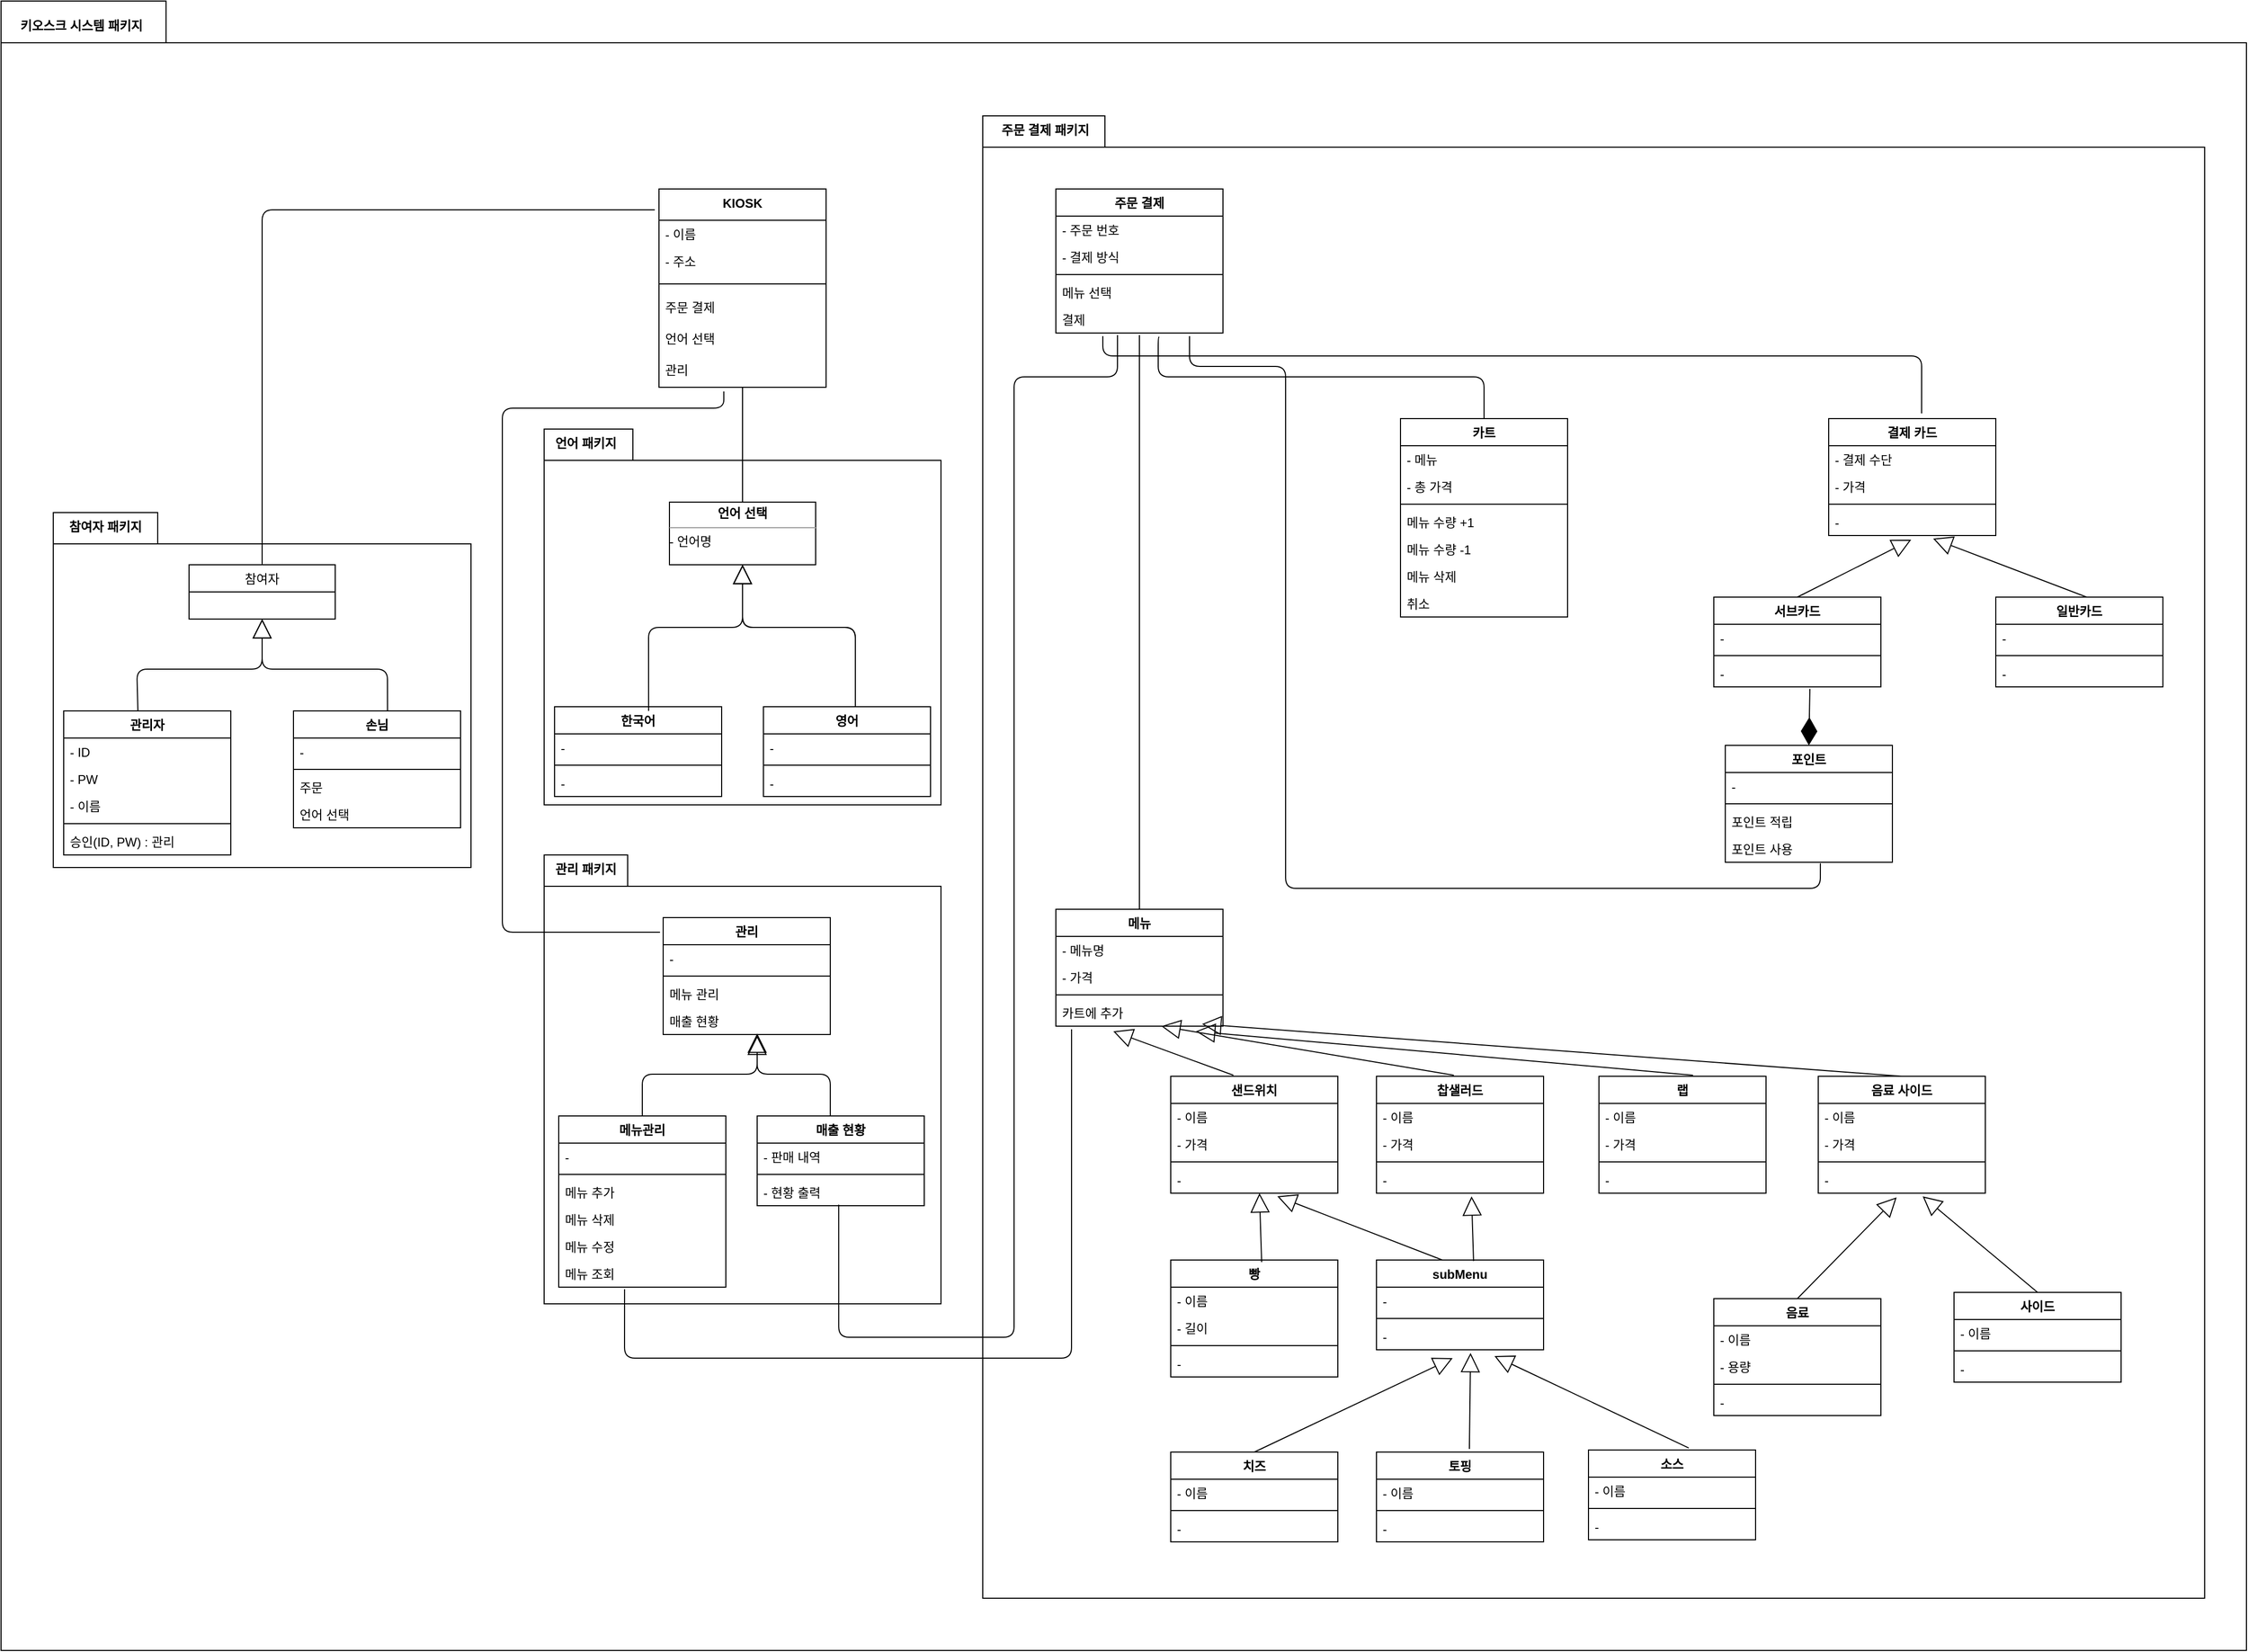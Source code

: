 <mxfile version="13.8.8" type="github">
  <diagram id="C5RBs43oDa-KdzZeNtuy" name="Page-1">
    <mxGraphModel dx="2889" dy="2323" grid="1" gridSize="10" guides="1" tooltips="1" connect="1" arrows="1" fold="1" page="1" pageScale="1" pageWidth="827" pageHeight="1169" math="0" shadow="0">
      <root>
        <mxCell id="WIyWlLk6GJQsqaUBKTNV-0" />
        <mxCell id="WIyWlLk6GJQsqaUBKTNV-1" parent="WIyWlLk6GJQsqaUBKTNV-0" />
        <mxCell id="lpFeTA6tP_sNxCTCWh59-0" value="package" style="shape=folder;fontStyle=1;spacingTop=10;tabWidth=30;tabHeight=40;tabPosition=left;html=1;" vertex="1" parent="WIyWlLk6GJQsqaUBKTNV-1">
          <mxGeometry x="-490" y="-240" width="2150" height="1580" as="geometry" />
        </mxCell>
        <mxCell id="yuEU6Taa_u60sKVBq3v5-282" value="" style="shape=folder;fontStyle=1;spacingTop=10;tabWidth=100;tabHeight=30;tabPosition=left;html=1;" parent="WIyWlLk6GJQsqaUBKTNV-1" vertex="1">
          <mxGeometry x="450" y="-130" width="1170" height="1420" as="geometry" />
        </mxCell>
        <mxCell id="yuEU6Taa_u60sKVBq3v5-126" value="" style="shape=folder;fontStyle=1;spacingTop=10;tabWidth=80;tabHeight=30;tabPosition=left;html=1;" parent="WIyWlLk6GJQsqaUBKTNV-1" vertex="1">
          <mxGeometry x="30" y="578" width="380" height="430" as="geometry" />
        </mxCell>
        <mxCell id="yuEU6Taa_u60sKVBq3v5-75" value="" style="shape=folder;fontStyle=1;spacingTop=10;tabWidth=85;tabHeight=30;tabPosition=left;html=1;" parent="WIyWlLk6GJQsqaUBKTNV-1" vertex="1">
          <mxGeometry x="30" y="170" width="380" height="360" as="geometry" />
        </mxCell>
        <object label="" id="yuEU6Taa_u60sKVBq3v5-47">
          <mxCell style="shape=folder;fontStyle=1;spacingTop=10;tabWidth=100;tabHeight=30;tabPosition=left;html=1;" parent="WIyWlLk6GJQsqaUBKTNV-1" vertex="1">
            <mxGeometry x="-440" y="250" width="400" height="340" as="geometry" />
          </mxCell>
        </object>
        <mxCell id="yuEU6Taa_u60sKVBq3v5-1" value="KIOSK" style="swimlane;fontStyle=1;align=center;verticalAlign=top;childLayout=stackLayout;horizontal=1;startSize=30;horizontalStack=0;resizeParent=1;resizeParentMax=0;resizeLast=0;collapsible=1;marginBottom=0;" parent="WIyWlLk6GJQsqaUBKTNV-1" vertex="1">
          <mxGeometry x="140" y="-60" width="160" height="190" as="geometry" />
        </mxCell>
        <mxCell id="yuEU6Taa_u60sKVBq3v5-2" value="- 이름" style="text;strokeColor=none;fillColor=none;align=left;verticalAlign=top;spacingLeft=4;spacingRight=4;overflow=hidden;rotatable=0;points=[[0,0.5],[1,0.5]];portConstraint=eastwest;" parent="yuEU6Taa_u60sKVBq3v5-1" vertex="1">
          <mxGeometry y="30" width="160" height="26" as="geometry" />
        </mxCell>
        <mxCell id="yuEU6Taa_u60sKVBq3v5-6" value="- 주소" style="text;strokeColor=none;fillColor=none;align=left;verticalAlign=top;spacingLeft=4;spacingRight=4;overflow=hidden;rotatable=0;points=[[0,0.5],[1,0.5]];portConstraint=eastwest;" parent="yuEU6Taa_u60sKVBq3v5-1" vertex="1">
          <mxGeometry y="56" width="160" height="26" as="geometry" />
        </mxCell>
        <mxCell id="yuEU6Taa_u60sKVBq3v5-3" value="" style="line;strokeWidth=1;fillColor=none;align=left;verticalAlign=middle;spacingTop=-1;spacingLeft=3;spacingRight=3;rotatable=0;labelPosition=right;points=[];portConstraint=eastwest;" parent="yuEU6Taa_u60sKVBq3v5-1" vertex="1">
          <mxGeometry y="82" width="160" height="18" as="geometry" />
        </mxCell>
        <mxCell id="yuEU6Taa_u60sKVBq3v5-4" value="주문 결제" style="text;strokeColor=none;fillColor=none;align=left;verticalAlign=top;spacingLeft=4;spacingRight=4;overflow=hidden;rotatable=0;points=[[0,0.5],[1,0.5]];portConstraint=eastwest;" parent="yuEU6Taa_u60sKVBq3v5-1" vertex="1">
          <mxGeometry y="100" width="160" height="30" as="geometry" />
        </mxCell>
        <mxCell id="yuEU6Taa_u60sKVBq3v5-7" value="언어 선택" style="text;strokeColor=none;fillColor=none;align=left;verticalAlign=top;spacingLeft=4;spacingRight=4;overflow=hidden;rotatable=0;points=[[0,0.5],[1,0.5]];portConstraint=eastwest;" parent="yuEU6Taa_u60sKVBq3v5-1" vertex="1">
          <mxGeometry y="130" width="160" height="30" as="geometry" />
        </mxCell>
        <mxCell id="yuEU6Taa_u60sKVBq3v5-8" value="관리" style="text;strokeColor=none;fillColor=none;align=left;verticalAlign=top;spacingLeft=4;spacingRight=4;overflow=hidden;rotatable=0;points=[[0,0.5],[1,0.5]];portConstraint=eastwest;" parent="yuEU6Taa_u60sKVBq3v5-1" vertex="1">
          <mxGeometry y="160" width="160" height="30" as="geometry" />
        </mxCell>
        <mxCell id="yuEU6Taa_u60sKVBq3v5-9" value="참여자" style="swimlane;fontStyle=0;childLayout=stackLayout;horizontal=1;startSize=26;fillColor=none;horizontalStack=0;resizeParent=1;resizeParentMax=0;resizeLast=0;collapsible=1;marginBottom=0;" parent="WIyWlLk6GJQsqaUBKTNV-1" vertex="1">
          <mxGeometry x="-310" y="300" width="140" height="52" as="geometry" />
        </mxCell>
        <mxCell id="yuEU6Taa_u60sKVBq3v5-17" value="관리자" style="swimlane;fontStyle=1;align=center;verticalAlign=top;childLayout=stackLayout;horizontal=1;startSize=26;horizontalStack=0;resizeParent=1;resizeParentMax=0;resizeLast=0;collapsible=1;marginBottom=0;" parent="WIyWlLk6GJQsqaUBKTNV-1" vertex="1">
          <mxGeometry x="-430" y="440" width="160" height="138" as="geometry" />
        </mxCell>
        <mxCell id="yuEU6Taa_u60sKVBq3v5-18" value="- ID" style="text;strokeColor=none;fillColor=none;align=left;verticalAlign=top;spacingLeft=4;spacingRight=4;overflow=hidden;rotatable=0;points=[[0,0.5],[1,0.5]];portConstraint=eastwest;" parent="yuEU6Taa_u60sKVBq3v5-17" vertex="1">
          <mxGeometry y="26" width="160" height="26" as="geometry" />
        </mxCell>
        <mxCell id="yuEU6Taa_u60sKVBq3v5-21" value="- PW" style="text;strokeColor=none;fillColor=none;align=left;verticalAlign=top;spacingLeft=4;spacingRight=4;overflow=hidden;rotatable=0;points=[[0,0.5],[1,0.5]];portConstraint=eastwest;" parent="yuEU6Taa_u60sKVBq3v5-17" vertex="1">
          <mxGeometry y="52" width="160" height="26" as="geometry" />
        </mxCell>
        <mxCell id="yuEU6Taa_u60sKVBq3v5-22" value="- 이름" style="text;strokeColor=none;fillColor=none;align=left;verticalAlign=top;spacingLeft=4;spacingRight=4;overflow=hidden;rotatable=0;points=[[0,0.5],[1,0.5]];portConstraint=eastwest;" parent="yuEU6Taa_u60sKVBq3v5-17" vertex="1">
          <mxGeometry y="78" width="160" height="26" as="geometry" />
        </mxCell>
        <mxCell id="yuEU6Taa_u60sKVBq3v5-19" value="" style="line;strokeWidth=1;fillColor=none;align=left;verticalAlign=middle;spacingTop=-1;spacingLeft=3;spacingRight=3;rotatable=0;labelPosition=right;points=[];portConstraint=eastwest;" parent="yuEU6Taa_u60sKVBq3v5-17" vertex="1">
          <mxGeometry y="104" width="160" height="8" as="geometry" />
        </mxCell>
        <mxCell id="yuEU6Taa_u60sKVBq3v5-20" value="승인(ID, PW) : 관리" style="text;strokeColor=none;fillColor=none;align=left;verticalAlign=top;spacingLeft=4;spacingRight=4;overflow=hidden;rotatable=0;points=[[0,0.5],[1,0.5]];portConstraint=eastwest;" parent="yuEU6Taa_u60sKVBq3v5-17" vertex="1">
          <mxGeometry y="112" width="160" height="26" as="geometry" />
        </mxCell>
        <mxCell id="yuEU6Taa_u60sKVBq3v5-25" value="손님" style="swimlane;fontStyle=1;align=center;verticalAlign=top;childLayout=stackLayout;horizontal=1;startSize=26;horizontalStack=0;resizeParent=1;resizeParentMax=0;resizeLast=0;collapsible=1;marginBottom=0;" parent="WIyWlLk6GJQsqaUBKTNV-1" vertex="1">
          <mxGeometry x="-210" y="440" width="160" height="112" as="geometry" />
        </mxCell>
        <mxCell id="yuEU6Taa_u60sKVBq3v5-26" value="-" style="text;strokeColor=none;fillColor=none;align=left;verticalAlign=top;spacingLeft=4;spacingRight=4;overflow=hidden;rotatable=0;points=[[0,0.5],[1,0.5]];portConstraint=eastwest;" parent="yuEU6Taa_u60sKVBq3v5-25" vertex="1">
          <mxGeometry y="26" width="160" height="26" as="geometry" />
        </mxCell>
        <mxCell id="yuEU6Taa_u60sKVBq3v5-27" value="" style="line;strokeWidth=1;fillColor=none;align=left;verticalAlign=middle;spacingTop=-1;spacingLeft=3;spacingRight=3;rotatable=0;labelPosition=right;points=[];portConstraint=eastwest;" parent="yuEU6Taa_u60sKVBq3v5-25" vertex="1">
          <mxGeometry y="52" width="160" height="8" as="geometry" />
        </mxCell>
        <mxCell id="yuEU6Taa_u60sKVBq3v5-28" value="주문" style="text;strokeColor=none;fillColor=none;align=left;verticalAlign=top;spacingLeft=4;spacingRight=4;overflow=hidden;rotatable=0;points=[[0,0.5],[1,0.5]];portConstraint=eastwest;" parent="yuEU6Taa_u60sKVBq3v5-25" vertex="1">
          <mxGeometry y="60" width="160" height="26" as="geometry" />
        </mxCell>
        <mxCell id="yuEU6Taa_u60sKVBq3v5-29" value="언어 선택" style="text;strokeColor=none;fillColor=none;align=left;verticalAlign=top;spacingLeft=4;spacingRight=4;overflow=hidden;rotatable=0;points=[[0,0.5],[1,0.5]];portConstraint=eastwest;" parent="yuEU6Taa_u60sKVBq3v5-25" vertex="1">
          <mxGeometry y="86" width="160" height="26" as="geometry" />
        </mxCell>
        <mxCell id="yuEU6Taa_u60sKVBq3v5-33" value="" style="endArrow=block;endSize=16;endFill=0;html=1;exitX=0.444;exitY=0;exitDx=0;exitDy=0;exitPerimeter=0;" parent="WIyWlLk6GJQsqaUBKTNV-1" source="yuEU6Taa_u60sKVBq3v5-17" edge="1">
          <mxGeometry x="-0.615" y="-32" width="160" relative="1" as="geometry">
            <mxPoint x="-240" y="400" as="sourcePoint" />
            <mxPoint x="-240" y="352" as="targetPoint" />
            <Array as="points">
              <mxPoint x="-360" y="400" />
              <mxPoint x="-240" y="400" />
            </Array>
            <mxPoint x="10" y="-62" as="offset" />
          </mxGeometry>
        </mxCell>
        <mxCell id="yuEU6Taa_u60sKVBq3v5-38" value="" style="endArrow=block;endSize=16;endFill=0;html=1;exitX=0.563;exitY=0;exitDx=0;exitDy=0;exitPerimeter=0;" parent="WIyWlLk6GJQsqaUBKTNV-1" source="yuEU6Taa_u60sKVBq3v5-25" edge="1">
          <mxGeometry x="-0.615" y="-45" width="160" relative="1" as="geometry">
            <mxPoint x="-250" y="402" as="sourcePoint" />
            <mxPoint x="-240" y="352" as="targetPoint" />
            <Array as="points">
              <mxPoint x="-120" y="400" />
              <mxPoint x="-240" y="400" />
              <mxPoint x="-240" y="372" />
            </Array>
            <mxPoint x="20" y="5" as="offset" />
          </mxGeometry>
        </mxCell>
        <mxCell id="yuEU6Taa_u60sKVBq3v5-49" value="참여자 패키지" style="text;align=center;fontStyle=1;verticalAlign=middle;spacingLeft=3;spacingRight=3;strokeColor=none;rotatable=0;points=[[0,0.5],[1,0.5]];portConstraint=eastwest;" parent="WIyWlLk6GJQsqaUBKTNV-1" vertex="1">
          <mxGeometry x="-430" y="250" width="80" height="26" as="geometry" />
        </mxCell>
        <mxCell id="yuEU6Taa_u60sKVBq3v5-53" value="&lt;p style=&quot;margin: 0px ; margin-top: 4px ; text-align: center&quot;&gt;&lt;b&gt;언어 선택&lt;/b&gt;&lt;/p&gt;&lt;hr size=&quot;1&quot;&gt;&lt;div style=&quot;height: 2px&quot;&gt;- 언어명&lt;/div&gt;" style="verticalAlign=top;align=left;overflow=fill;fontSize=12;fontFamily=Helvetica;html=1;" parent="WIyWlLk6GJQsqaUBKTNV-1" vertex="1">
          <mxGeometry x="150" y="240" width="140" height="60" as="geometry" />
        </mxCell>
        <mxCell id="yuEU6Taa_u60sKVBq3v5-59" value="" style="endArrow=none;html=1;edgeStyle=orthogonalEdgeStyle;exitX=0.5;exitY=0;exitDx=0;exitDy=0;" parent="WIyWlLk6GJQsqaUBKTNV-1" source="yuEU6Taa_u60sKVBq3v5-53" target="yuEU6Taa_u60sKVBq3v5-8" edge="1">
          <mxGeometry relative="1" as="geometry">
            <mxPoint x="180" y="220" as="sourcePoint" />
            <mxPoint x="218" y="140" as="targetPoint" />
            <Array as="points">
              <mxPoint x="220" y="210" />
              <mxPoint x="220" y="210" />
            </Array>
          </mxGeometry>
        </mxCell>
        <mxCell id="yuEU6Taa_u60sKVBq3v5-62" value="" style="endArrow=none;html=1;edgeStyle=orthogonalEdgeStyle;exitX=0.5;exitY=0;exitDx=0;exitDy=0;entryX=-0.025;entryY=0.105;entryDx=0;entryDy=0;entryPerimeter=0;" parent="WIyWlLk6GJQsqaUBKTNV-1" source="yuEU6Taa_u60sKVBq3v5-9" target="yuEU6Taa_u60sKVBq3v5-1" edge="1">
          <mxGeometry relative="1" as="geometry">
            <mxPoint x="-240" y="40" as="sourcePoint" />
            <mxPoint x="90" y="40" as="targetPoint" />
            <Array as="points">
              <mxPoint x="-240" y="-40" />
            </Array>
          </mxGeometry>
        </mxCell>
        <mxCell id="yuEU6Taa_u60sKVBq3v5-65" value="한국어" style="swimlane;fontStyle=1;align=center;verticalAlign=top;childLayout=stackLayout;horizontal=1;startSize=26;horizontalStack=0;resizeParent=1;resizeParentMax=0;resizeLast=0;collapsible=1;marginBottom=0;" parent="WIyWlLk6GJQsqaUBKTNV-1" vertex="1">
          <mxGeometry x="40" y="436" width="160" height="86" as="geometry" />
        </mxCell>
        <mxCell id="yuEU6Taa_u60sKVBq3v5-66" value="-" style="text;strokeColor=none;fillColor=none;align=left;verticalAlign=top;spacingLeft=4;spacingRight=4;overflow=hidden;rotatable=0;points=[[0,0.5],[1,0.5]];portConstraint=eastwest;" parent="yuEU6Taa_u60sKVBq3v5-65" vertex="1">
          <mxGeometry y="26" width="160" height="26" as="geometry" />
        </mxCell>
        <mxCell id="yuEU6Taa_u60sKVBq3v5-67" value="" style="line;strokeWidth=1;fillColor=none;align=left;verticalAlign=middle;spacingTop=-1;spacingLeft=3;spacingRight=3;rotatable=0;labelPosition=right;points=[];portConstraint=eastwest;" parent="yuEU6Taa_u60sKVBq3v5-65" vertex="1">
          <mxGeometry y="52" width="160" height="8" as="geometry" />
        </mxCell>
        <mxCell id="yuEU6Taa_u60sKVBq3v5-68" value="-" style="text;strokeColor=none;fillColor=none;align=left;verticalAlign=top;spacingLeft=4;spacingRight=4;overflow=hidden;rotatable=0;points=[[0,0.5],[1,0.5]];portConstraint=eastwest;" parent="yuEU6Taa_u60sKVBq3v5-65" vertex="1">
          <mxGeometry y="60" width="160" height="26" as="geometry" />
        </mxCell>
        <mxCell id="yuEU6Taa_u60sKVBq3v5-69" value="영어" style="swimlane;fontStyle=1;align=center;verticalAlign=top;childLayout=stackLayout;horizontal=1;startSize=26;horizontalStack=0;resizeParent=1;resizeParentMax=0;resizeLast=0;collapsible=1;marginBottom=0;" parent="WIyWlLk6GJQsqaUBKTNV-1" vertex="1">
          <mxGeometry x="240" y="436" width="160" height="86" as="geometry" />
        </mxCell>
        <mxCell id="yuEU6Taa_u60sKVBq3v5-70" value="-" style="text;strokeColor=none;fillColor=none;align=left;verticalAlign=top;spacingLeft=4;spacingRight=4;overflow=hidden;rotatable=0;points=[[0,0.5],[1,0.5]];portConstraint=eastwest;" parent="yuEU6Taa_u60sKVBq3v5-69" vertex="1">
          <mxGeometry y="26" width="160" height="26" as="geometry" />
        </mxCell>
        <mxCell id="yuEU6Taa_u60sKVBq3v5-71" value="" style="line;strokeWidth=1;fillColor=none;align=left;verticalAlign=middle;spacingTop=-1;spacingLeft=3;spacingRight=3;rotatable=0;labelPosition=right;points=[];portConstraint=eastwest;" parent="yuEU6Taa_u60sKVBq3v5-69" vertex="1">
          <mxGeometry y="52" width="160" height="8" as="geometry" />
        </mxCell>
        <mxCell id="yuEU6Taa_u60sKVBq3v5-72" value="-" style="text;strokeColor=none;fillColor=none;align=left;verticalAlign=top;spacingLeft=4;spacingRight=4;overflow=hidden;rotatable=0;points=[[0,0.5],[1,0.5]];portConstraint=eastwest;" parent="yuEU6Taa_u60sKVBq3v5-69" vertex="1">
          <mxGeometry y="60" width="160" height="26" as="geometry" />
        </mxCell>
        <mxCell id="yuEU6Taa_u60sKVBq3v5-73" value="" style="endArrow=block;endSize=16;endFill=0;html=1;entryX=0.5;entryY=1;entryDx=0;entryDy=0;exitX=0.563;exitY=0.047;exitDx=0;exitDy=0;exitPerimeter=0;" parent="WIyWlLk6GJQsqaUBKTNV-1" source="yuEU6Taa_u60sKVBq3v5-65" target="yuEU6Taa_u60sKVBq3v5-53" edge="1">
          <mxGeometry x="-0.333" y="-80" width="160" relative="1" as="geometry">
            <mxPoint x="130" y="430" as="sourcePoint" />
            <mxPoint x="260" y="390" as="targetPoint" />
            <Array as="points">
              <mxPoint x="130" y="360" />
              <mxPoint x="220" y="360" />
            </Array>
            <mxPoint as="offset" />
          </mxGeometry>
        </mxCell>
        <mxCell id="yuEU6Taa_u60sKVBq3v5-74" value="" style="endArrow=block;endSize=16;endFill=0;html=1;exitX=0.55;exitY=0;exitDx=0;exitDy=0;exitPerimeter=0;entryX=0.5;entryY=1;entryDx=0;entryDy=0;" parent="WIyWlLk6GJQsqaUBKTNV-1" source="yuEU6Taa_u60sKVBq3v5-69" target="yuEU6Taa_u60sKVBq3v5-53" edge="1">
          <mxGeometry y="50" width="160" relative="1" as="geometry">
            <mxPoint x="334" y="350" as="sourcePoint" />
            <mxPoint x="494" y="350" as="targetPoint" />
            <Array as="points">
              <mxPoint x="328" y="360" />
              <mxPoint x="220" y="360" />
            </Array>
            <mxPoint as="offset" />
          </mxGeometry>
        </mxCell>
        <mxCell id="yuEU6Taa_u60sKVBq3v5-78" value="언어 패키지" style="text;align=center;fontStyle=1;verticalAlign=middle;spacingLeft=3;spacingRight=3;strokeColor=none;rotatable=0;points=[[0,0.5],[1,0.5]];portConstraint=eastwest;" parent="WIyWlLk6GJQsqaUBKTNV-1" vertex="1">
          <mxGeometry x="30" y="170" width="80" height="26" as="geometry" />
        </mxCell>
        <mxCell id="yuEU6Taa_u60sKVBq3v5-79" value="관리" style="swimlane;fontStyle=1;align=center;verticalAlign=top;childLayout=stackLayout;horizontal=1;startSize=26;horizontalStack=0;resizeParent=1;resizeParentMax=0;resizeLast=0;collapsible=1;marginBottom=0;" parent="WIyWlLk6GJQsqaUBKTNV-1" vertex="1">
          <mxGeometry x="144" y="638" width="160" height="112" as="geometry" />
        </mxCell>
        <mxCell id="yuEU6Taa_u60sKVBq3v5-80" value="-" style="text;strokeColor=none;fillColor=none;align=left;verticalAlign=top;spacingLeft=4;spacingRight=4;overflow=hidden;rotatable=0;points=[[0,0.5],[1,0.5]];portConstraint=eastwest;" parent="yuEU6Taa_u60sKVBq3v5-79" vertex="1">
          <mxGeometry y="26" width="160" height="26" as="geometry" />
        </mxCell>
        <mxCell id="yuEU6Taa_u60sKVBq3v5-81" value="" style="line;strokeWidth=1;fillColor=none;align=left;verticalAlign=middle;spacingTop=-1;spacingLeft=3;spacingRight=3;rotatable=0;labelPosition=right;points=[];portConstraint=eastwest;" parent="yuEU6Taa_u60sKVBq3v5-79" vertex="1">
          <mxGeometry y="52" width="160" height="8" as="geometry" />
        </mxCell>
        <mxCell id="yuEU6Taa_u60sKVBq3v5-82" value="메뉴 관리" style="text;strokeColor=none;fillColor=none;align=left;verticalAlign=top;spacingLeft=4;spacingRight=4;overflow=hidden;rotatable=0;points=[[0,0.5],[1,0.5]];portConstraint=eastwest;" parent="yuEU6Taa_u60sKVBq3v5-79" vertex="1">
          <mxGeometry y="60" width="160" height="26" as="geometry" />
        </mxCell>
        <mxCell id="yuEU6Taa_u60sKVBq3v5-83" value="매출 현황" style="text;strokeColor=none;fillColor=none;align=left;verticalAlign=top;spacingLeft=4;spacingRight=4;overflow=hidden;rotatable=0;points=[[0,0.5],[1,0.5]];portConstraint=eastwest;" parent="yuEU6Taa_u60sKVBq3v5-79" vertex="1">
          <mxGeometry y="86" width="160" height="26" as="geometry" />
        </mxCell>
        <mxCell id="yuEU6Taa_u60sKVBq3v5-105" value="" style="endArrow=block;endSize=16;endFill=0;html=1;exitX=0.5;exitY=0;exitDx=0;exitDy=0;" parent="yuEU6Taa_u60sKVBq3v5-79" source="yuEU6Taa_u60sKVBq3v5-84" edge="1">
          <mxGeometry x="0.458" y="-34" width="160" relative="1" as="geometry">
            <mxPoint x="-70" y="111" as="sourcePoint" />
            <mxPoint x="90" y="111" as="targetPoint" />
            <Array as="points">
              <mxPoint x="-20" y="150" />
              <mxPoint x="40" y="150" />
              <mxPoint x="90" y="150" />
            </Array>
            <mxPoint as="offset" />
          </mxGeometry>
        </mxCell>
        <mxCell id="yuEU6Taa_u60sKVBq3v5-84" value="메뉴관리" style="swimlane;fontStyle=1;align=center;verticalAlign=top;childLayout=stackLayout;horizontal=1;startSize=26;horizontalStack=0;resizeParent=1;resizeParentMax=0;resizeLast=0;collapsible=1;marginBottom=0;" parent="WIyWlLk6GJQsqaUBKTNV-1" vertex="1">
          <mxGeometry x="44" y="828" width="160" height="164" as="geometry" />
        </mxCell>
        <mxCell id="yuEU6Taa_u60sKVBq3v5-85" value="-" style="text;strokeColor=none;fillColor=none;align=left;verticalAlign=top;spacingLeft=4;spacingRight=4;overflow=hidden;rotatable=0;points=[[0,0.5],[1,0.5]];portConstraint=eastwest;" parent="yuEU6Taa_u60sKVBq3v5-84" vertex="1">
          <mxGeometry y="26" width="160" height="26" as="geometry" />
        </mxCell>
        <mxCell id="yuEU6Taa_u60sKVBq3v5-86" value="" style="line;strokeWidth=1;fillColor=none;align=left;verticalAlign=middle;spacingTop=-1;spacingLeft=3;spacingRight=3;rotatable=0;labelPosition=right;points=[];portConstraint=eastwest;" parent="yuEU6Taa_u60sKVBq3v5-84" vertex="1">
          <mxGeometry y="52" width="160" height="8" as="geometry" />
        </mxCell>
        <mxCell id="yuEU6Taa_u60sKVBq3v5-87" value="메뉴 추가" style="text;strokeColor=none;fillColor=none;align=left;verticalAlign=top;spacingLeft=4;spacingRight=4;overflow=hidden;rotatable=0;points=[[0,0.5],[1,0.5]];portConstraint=eastwest;" parent="yuEU6Taa_u60sKVBq3v5-84" vertex="1">
          <mxGeometry y="60" width="160" height="26" as="geometry" />
        </mxCell>
        <mxCell id="yuEU6Taa_u60sKVBq3v5-88" value="메뉴 삭제" style="text;strokeColor=none;fillColor=none;align=left;verticalAlign=top;spacingLeft=4;spacingRight=4;overflow=hidden;rotatable=0;points=[[0,0.5],[1,0.5]];portConstraint=eastwest;" parent="yuEU6Taa_u60sKVBq3v5-84" vertex="1">
          <mxGeometry y="86" width="160" height="26" as="geometry" />
        </mxCell>
        <mxCell id="yuEU6Taa_u60sKVBq3v5-89" value="메뉴 수정" style="text;strokeColor=none;fillColor=none;align=left;verticalAlign=top;spacingLeft=4;spacingRight=4;overflow=hidden;rotatable=0;points=[[0,0.5],[1,0.5]];portConstraint=eastwest;" parent="yuEU6Taa_u60sKVBq3v5-84" vertex="1">
          <mxGeometry y="112" width="160" height="26" as="geometry" />
        </mxCell>
        <mxCell id="yuEU6Taa_u60sKVBq3v5-90" value="메뉴 조회" style="text;strokeColor=none;fillColor=none;align=left;verticalAlign=top;spacingLeft=4;spacingRight=4;overflow=hidden;rotatable=0;points=[[0,0.5],[1,0.5]];portConstraint=eastwest;" parent="yuEU6Taa_u60sKVBq3v5-84" vertex="1">
          <mxGeometry y="138" width="160" height="26" as="geometry" />
        </mxCell>
        <mxCell id="yuEU6Taa_u60sKVBq3v5-91" value="매출 현황" style="swimlane;fontStyle=1;align=center;verticalAlign=top;childLayout=stackLayout;horizontal=1;startSize=26;horizontalStack=0;resizeParent=1;resizeParentMax=0;resizeLast=0;collapsible=1;marginBottom=0;" parent="WIyWlLk6GJQsqaUBKTNV-1" vertex="1">
          <mxGeometry x="234" y="828" width="160" height="86" as="geometry" />
        </mxCell>
        <mxCell id="yuEU6Taa_u60sKVBq3v5-92" value="- 판매 내역" style="text;strokeColor=none;fillColor=none;align=left;verticalAlign=top;spacingLeft=4;spacingRight=4;overflow=hidden;rotatable=0;points=[[0,0.5],[1,0.5]];portConstraint=eastwest;" parent="yuEU6Taa_u60sKVBq3v5-91" vertex="1">
          <mxGeometry y="26" width="160" height="26" as="geometry" />
        </mxCell>
        <mxCell id="yuEU6Taa_u60sKVBq3v5-93" value="" style="line;strokeWidth=1;fillColor=none;align=left;verticalAlign=middle;spacingTop=-1;spacingLeft=3;spacingRight=3;rotatable=0;labelPosition=right;points=[];portConstraint=eastwest;" parent="yuEU6Taa_u60sKVBq3v5-91" vertex="1">
          <mxGeometry y="52" width="160" height="8" as="geometry" />
        </mxCell>
        <mxCell id="yuEU6Taa_u60sKVBq3v5-94" value="- 현황 출력" style="text;strokeColor=none;fillColor=none;align=left;verticalAlign=top;spacingLeft=4;spacingRight=4;overflow=hidden;rotatable=0;points=[[0,0.5],[1,0.5]];portConstraint=eastwest;" parent="yuEU6Taa_u60sKVBq3v5-91" vertex="1">
          <mxGeometry y="60" width="160" height="26" as="geometry" />
        </mxCell>
        <mxCell id="yuEU6Taa_u60sKVBq3v5-95" value="" style="endArrow=block;endSize=16;endFill=0;html=1;exitX=0.55;exitY=0;exitDx=0;exitDy=0;exitPerimeter=0;entryX=0.5;entryY=1;entryDx=0;entryDy=0;" parent="WIyWlLk6GJQsqaUBKTNV-1" source="yuEU6Taa_u60sKVBq3v5-69" target="yuEU6Taa_u60sKVBq3v5-53" edge="1">
          <mxGeometry y="50" width="160" relative="1" as="geometry">
            <mxPoint x="328" y="436" as="sourcePoint" />
            <mxPoint x="220" y="300" as="targetPoint" />
            <Array as="points">
              <mxPoint x="328" y="360" />
              <mxPoint x="220" y="360" />
              <mxPoint x="220" y="330" />
            </Array>
            <mxPoint as="offset" />
          </mxGeometry>
        </mxCell>
        <mxCell id="yuEU6Taa_u60sKVBq3v5-124" value="" style="endArrow=block;endSize=16;endFill=0;html=1;" parent="WIyWlLk6GJQsqaUBKTNV-1" edge="1">
          <mxGeometry x="-0.456" y="-221" width="160" relative="1" as="geometry">
            <mxPoint x="304" y="828" as="sourcePoint" />
            <mxPoint x="234" y="751" as="targetPoint" />
            <Array as="points">
              <mxPoint x="304" y="788" />
              <mxPoint x="234" y="788" />
            </Array>
            <mxPoint x="220" y="201" as="offset" />
          </mxGeometry>
        </mxCell>
        <mxCell id="yuEU6Taa_u60sKVBq3v5-140" value="관리 패키지" style="text;align=center;fontStyle=1;verticalAlign=middle;spacingLeft=3;spacingRight=3;strokeColor=none;rotatable=0;points=[[0,0.5],[1,0.5]];portConstraint=eastwest;" parent="WIyWlLk6GJQsqaUBKTNV-1" vertex="1">
          <mxGeometry x="30" y="578" width="80" height="26" as="geometry" />
        </mxCell>
        <mxCell id="yuEU6Taa_u60sKVBq3v5-148" value="" style="endArrow=none;html=1;edgeStyle=orthogonalEdgeStyle;entryX=-0.019;entryY=0.125;entryDx=0;entryDy=0;entryPerimeter=0;exitX=0.388;exitY=1.133;exitDx=0;exitDy=0;exitPerimeter=0;" parent="WIyWlLk6GJQsqaUBKTNV-1" source="yuEU6Taa_u60sKVBq3v5-8" target="yuEU6Taa_u60sKVBq3v5-79" edge="1">
          <mxGeometry relative="1" as="geometry">
            <mxPoint x="200" y="150" as="sourcePoint" />
            <mxPoint x="10" y="660" as="targetPoint" />
            <Array as="points">
              <mxPoint x="202" y="150" />
              <mxPoint x="-10" y="150" />
              <mxPoint x="-10" y="652" />
            </Array>
          </mxGeometry>
        </mxCell>
        <mxCell id="yuEU6Taa_u60sKVBq3v5-151" value="주문 결제" style="swimlane;fontStyle=1;align=center;verticalAlign=top;childLayout=stackLayout;horizontal=1;startSize=26;horizontalStack=0;resizeParent=1;resizeParentMax=0;resizeLast=0;collapsible=1;marginBottom=0;" parent="WIyWlLk6GJQsqaUBKTNV-1" vertex="1">
          <mxGeometry x="520" y="-60" width="160" height="138" as="geometry" />
        </mxCell>
        <mxCell id="yuEU6Taa_u60sKVBq3v5-155" value="- 주문 번호" style="text;strokeColor=none;fillColor=none;align=left;verticalAlign=top;spacingLeft=4;spacingRight=4;overflow=hidden;rotatable=0;points=[[0,0.5],[1,0.5]];portConstraint=eastwest;" parent="yuEU6Taa_u60sKVBq3v5-151" vertex="1">
          <mxGeometry y="26" width="160" height="26" as="geometry" />
        </mxCell>
        <mxCell id="yuEU6Taa_u60sKVBq3v5-152" value="- 결제 방식" style="text;strokeColor=none;fillColor=none;align=left;verticalAlign=top;spacingLeft=4;spacingRight=4;overflow=hidden;rotatable=0;points=[[0,0.5],[1,0.5]];portConstraint=eastwest;" parent="yuEU6Taa_u60sKVBq3v5-151" vertex="1">
          <mxGeometry y="52" width="160" height="26" as="geometry" />
        </mxCell>
        <mxCell id="yuEU6Taa_u60sKVBq3v5-153" value="" style="line;strokeWidth=1;fillColor=none;align=left;verticalAlign=middle;spacingTop=-1;spacingLeft=3;spacingRight=3;rotatable=0;labelPosition=right;points=[];portConstraint=eastwest;" parent="yuEU6Taa_u60sKVBq3v5-151" vertex="1">
          <mxGeometry y="78" width="160" height="8" as="geometry" />
        </mxCell>
        <mxCell id="yuEU6Taa_u60sKVBq3v5-154" value="메뉴 선택" style="text;strokeColor=none;fillColor=none;align=left;verticalAlign=top;spacingLeft=4;spacingRight=4;overflow=hidden;rotatable=0;points=[[0,0.5],[1,0.5]];portConstraint=eastwest;" parent="yuEU6Taa_u60sKVBq3v5-151" vertex="1">
          <mxGeometry y="86" width="160" height="26" as="geometry" />
        </mxCell>
        <mxCell id="yuEU6Taa_u60sKVBq3v5-160" value="결제" style="text;strokeColor=none;fillColor=none;align=left;verticalAlign=top;spacingLeft=4;spacingRight=4;overflow=hidden;rotatable=0;points=[[0,0.5],[1,0.5]];portConstraint=eastwest;" parent="yuEU6Taa_u60sKVBq3v5-151" vertex="1">
          <mxGeometry y="112" width="160" height="26" as="geometry" />
        </mxCell>
        <mxCell id="yuEU6Taa_u60sKVBq3v5-161" value="카트" style="swimlane;fontStyle=1;align=center;verticalAlign=top;childLayout=stackLayout;horizontal=1;startSize=26;horizontalStack=0;resizeParent=1;resizeParentMax=0;resizeLast=0;collapsible=1;marginBottom=0;" parent="WIyWlLk6GJQsqaUBKTNV-1" vertex="1">
          <mxGeometry x="850" y="160" width="160" height="190" as="geometry" />
        </mxCell>
        <mxCell id="yuEU6Taa_u60sKVBq3v5-162" value="- 메뉴" style="text;strokeColor=none;fillColor=none;align=left;verticalAlign=top;spacingLeft=4;spacingRight=4;overflow=hidden;rotatable=0;points=[[0,0.5],[1,0.5]];portConstraint=eastwest;" parent="yuEU6Taa_u60sKVBq3v5-161" vertex="1">
          <mxGeometry y="26" width="160" height="26" as="geometry" />
        </mxCell>
        <mxCell id="yuEU6Taa_u60sKVBq3v5-170" value="- 총 가격" style="text;strokeColor=none;fillColor=none;align=left;verticalAlign=top;spacingLeft=4;spacingRight=4;overflow=hidden;rotatable=0;points=[[0,0.5],[1,0.5]];portConstraint=eastwest;" parent="yuEU6Taa_u60sKVBq3v5-161" vertex="1">
          <mxGeometry y="52" width="160" height="26" as="geometry" />
        </mxCell>
        <mxCell id="yuEU6Taa_u60sKVBq3v5-163" value="" style="line;strokeWidth=1;fillColor=none;align=left;verticalAlign=middle;spacingTop=-1;spacingLeft=3;spacingRight=3;rotatable=0;labelPosition=right;points=[];portConstraint=eastwest;" parent="yuEU6Taa_u60sKVBq3v5-161" vertex="1">
          <mxGeometry y="78" width="160" height="8" as="geometry" />
        </mxCell>
        <mxCell id="yuEU6Taa_u60sKVBq3v5-164" value="메뉴 수량 +1" style="text;strokeColor=none;fillColor=none;align=left;verticalAlign=top;spacingLeft=4;spacingRight=4;overflow=hidden;rotatable=0;points=[[0,0.5],[1,0.5]];portConstraint=eastwest;" parent="yuEU6Taa_u60sKVBq3v5-161" vertex="1">
          <mxGeometry y="86" width="160" height="26" as="geometry" />
        </mxCell>
        <mxCell id="yuEU6Taa_u60sKVBq3v5-171" value="메뉴 수량 -1" style="text;strokeColor=none;fillColor=none;align=left;verticalAlign=top;spacingLeft=4;spacingRight=4;overflow=hidden;rotatable=0;points=[[0,0.5],[1,0.5]];portConstraint=eastwest;" parent="yuEU6Taa_u60sKVBq3v5-161" vertex="1">
          <mxGeometry y="112" width="160" height="26" as="geometry" />
        </mxCell>
        <mxCell id="yuEU6Taa_u60sKVBq3v5-172" value="메뉴 삭제" style="text;strokeColor=none;fillColor=none;align=left;verticalAlign=top;spacingLeft=4;spacingRight=4;overflow=hidden;rotatable=0;points=[[0,0.5],[1,0.5]];portConstraint=eastwest;" parent="yuEU6Taa_u60sKVBq3v5-161" vertex="1">
          <mxGeometry y="138" width="160" height="26" as="geometry" />
        </mxCell>
        <mxCell id="yuEU6Taa_u60sKVBq3v5-173" value="취소" style="text;strokeColor=none;fillColor=none;align=left;verticalAlign=top;spacingLeft=4;spacingRight=4;overflow=hidden;rotatable=0;points=[[0,0.5],[1,0.5]];portConstraint=eastwest;" parent="yuEU6Taa_u60sKVBq3v5-161" vertex="1">
          <mxGeometry y="164" width="160" height="26" as="geometry" />
        </mxCell>
        <mxCell id="yuEU6Taa_u60sKVBq3v5-165" value="메뉴" style="swimlane;fontStyle=1;align=center;verticalAlign=top;childLayout=stackLayout;horizontal=1;startSize=26;horizontalStack=0;resizeParent=1;resizeParentMax=0;resizeLast=0;collapsible=1;marginBottom=0;" parent="WIyWlLk6GJQsqaUBKTNV-1" vertex="1">
          <mxGeometry x="520" y="630" width="160" height="112" as="geometry" />
        </mxCell>
        <mxCell id="yuEU6Taa_u60sKVBq3v5-166" value="- 메뉴명" style="text;strokeColor=none;fillColor=none;align=left;verticalAlign=top;spacingLeft=4;spacingRight=4;overflow=hidden;rotatable=0;points=[[0,0.5],[1,0.5]];portConstraint=eastwest;" parent="yuEU6Taa_u60sKVBq3v5-165" vertex="1">
          <mxGeometry y="26" width="160" height="26" as="geometry" />
        </mxCell>
        <mxCell id="yuEU6Taa_u60sKVBq3v5-169" value="- 가격" style="text;strokeColor=none;fillColor=none;align=left;verticalAlign=top;spacingLeft=4;spacingRight=4;overflow=hidden;rotatable=0;points=[[0,0.5],[1,0.5]];portConstraint=eastwest;" parent="yuEU6Taa_u60sKVBq3v5-165" vertex="1">
          <mxGeometry y="52" width="160" height="26" as="geometry" />
        </mxCell>
        <mxCell id="yuEU6Taa_u60sKVBq3v5-167" value="" style="line;strokeWidth=1;fillColor=none;align=left;verticalAlign=middle;spacingTop=-1;spacingLeft=3;spacingRight=3;rotatable=0;labelPosition=right;points=[];portConstraint=eastwest;" parent="yuEU6Taa_u60sKVBq3v5-165" vertex="1">
          <mxGeometry y="78" width="160" height="8" as="geometry" />
        </mxCell>
        <mxCell id="yuEU6Taa_u60sKVBq3v5-168" value="카트에 추가" style="text;strokeColor=none;fillColor=none;align=left;verticalAlign=top;spacingLeft=4;spacingRight=4;overflow=hidden;rotatable=0;points=[[0,0.5],[1,0.5]];portConstraint=eastwest;" parent="yuEU6Taa_u60sKVBq3v5-165" vertex="1">
          <mxGeometry y="86" width="160" height="26" as="geometry" />
        </mxCell>
        <mxCell id="yuEU6Taa_u60sKVBq3v5-174" value="결제 카드" style="swimlane;fontStyle=1;align=center;verticalAlign=top;childLayout=stackLayout;horizontal=1;startSize=26;horizontalStack=0;resizeParent=1;resizeParentMax=0;resizeLast=0;collapsible=1;marginBottom=0;" parent="WIyWlLk6GJQsqaUBKTNV-1" vertex="1">
          <mxGeometry x="1260" y="160" width="160" height="112" as="geometry" />
        </mxCell>
        <mxCell id="yuEU6Taa_u60sKVBq3v5-175" value="- 결제 수단" style="text;strokeColor=none;fillColor=none;align=left;verticalAlign=top;spacingLeft=4;spacingRight=4;overflow=hidden;rotatable=0;points=[[0,0.5],[1,0.5]];portConstraint=eastwest;" parent="yuEU6Taa_u60sKVBq3v5-174" vertex="1">
          <mxGeometry y="26" width="160" height="26" as="geometry" />
        </mxCell>
        <mxCell id="yuEU6Taa_u60sKVBq3v5-178" value="- 가격" style="text;strokeColor=none;fillColor=none;align=left;verticalAlign=top;spacingLeft=4;spacingRight=4;overflow=hidden;rotatable=0;points=[[0,0.5],[1,0.5]];portConstraint=eastwest;" parent="yuEU6Taa_u60sKVBq3v5-174" vertex="1">
          <mxGeometry y="52" width="160" height="26" as="geometry" />
        </mxCell>
        <mxCell id="yuEU6Taa_u60sKVBq3v5-176" value="" style="line;strokeWidth=1;fillColor=none;align=left;verticalAlign=middle;spacingTop=-1;spacingLeft=3;spacingRight=3;rotatable=0;labelPosition=right;points=[];portConstraint=eastwest;" parent="yuEU6Taa_u60sKVBq3v5-174" vertex="1">
          <mxGeometry y="78" width="160" height="8" as="geometry" />
        </mxCell>
        <mxCell id="yuEU6Taa_u60sKVBq3v5-177" value="-" style="text;strokeColor=none;fillColor=none;align=left;verticalAlign=top;spacingLeft=4;spacingRight=4;overflow=hidden;rotatable=0;points=[[0,0.5],[1,0.5]];portConstraint=eastwest;" parent="yuEU6Taa_u60sKVBq3v5-174" vertex="1">
          <mxGeometry y="86" width="160" height="26" as="geometry" />
        </mxCell>
        <mxCell id="yuEU6Taa_u60sKVBq3v5-179" value="서브카드" style="swimlane;fontStyle=1;align=center;verticalAlign=top;childLayout=stackLayout;horizontal=1;startSize=26;horizontalStack=0;resizeParent=1;resizeParentMax=0;resizeLast=0;collapsible=1;marginBottom=0;" parent="WIyWlLk6GJQsqaUBKTNV-1" vertex="1">
          <mxGeometry x="1150" y="331" width="160" height="86" as="geometry" />
        </mxCell>
        <mxCell id="yuEU6Taa_u60sKVBq3v5-180" value="-" style="text;strokeColor=none;fillColor=none;align=left;verticalAlign=top;spacingLeft=4;spacingRight=4;overflow=hidden;rotatable=0;points=[[0,0.5],[1,0.5]];portConstraint=eastwest;" parent="yuEU6Taa_u60sKVBq3v5-179" vertex="1">
          <mxGeometry y="26" width="160" height="26" as="geometry" />
        </mxCell>
        <mxCell id="yuEU6Taa_u60sKVBq3v5-181" value="" style="line;strokeWidth=1;fillColor=none;align=left;verticalAlign=middle;spacingTop=-1;spacingLeft=3;spacingRight=3;rotatable=0;labelPosition=right;points=[];portConstraint=eastwest;" parent="yuEU6Taa_u60sKVBq3v5-179" vertex="1">
          <mxGeometry y="52" width="160" height="8" as="geometry" />
        </mxCell>
        <mxCell id="yuEU6Taa_u60sKVBq3v5-182" value="-" style="text;strokeColor=none;fillColor=none;align=left;verticalAlign=top;spacingLeft=4;spacingRight=4;overflow=hidden;rotatable=0;points=[[0,0.5],[1,0.5]];portConstraint=eastwest;" parent="yuEU6Taa_u60sKVBq3v5-179" vertex="1">
          <mxGeometry y="60" width="160" height="26" as="geometry" />
        </mxCell>
        <mxCell id="yuEU6Taa_u60sKVBq3v5-183" value="일반카드" style="swimlane;fontStyle=1;align=center;verticalAlign=top;childLayout=stackLayout;horizontal=1;startSize=26;horizontalStack=0;resizeParent=1;resizeParentMax=0;resizeLast=0;collapsible=1;marginBottom=0;" parent="WIyWlLk6GJQsqaUBKTNV-1" vertex="1">
          <mxGeometry x="1420" y="331" width="160" height="86" as="geometry" />
        </mxCell>
        <mxCell id="yuEU6Taa_u60sKVBq3v5-184" value="-" style="text;strokeColor=none;fillColor=none;align=left;verticalAlign=top;spacingLeft=4;spacingRight=4;overflow=hidden;rotatable=0;points=[[0,0.5],[1,0.5]];portConstraint=eastwest;" parent="yuEU6Taa_u60sKVBq3v5-183" vertex="1">
          <mxGeometry y="26" width="160" height="26" as="geometry" />
        </mxCell>
        <mxCell id="yuEU6Taa_u60sKVBq3v5-185" value="" style="line;strokeWidth=1;fillColor=none;align=left;verticalAlign=middle;spacingTop=-1;spacingLeft=3;spacingRight=3;rotatable=0;labelPosition=right;points=[];portConstraint=eastwest;" parent="yuEU6Taa_u60sKVBq3v5-183" vertex="1">
          <mxGeometry y="52" width="160" height="8" as="geometry" />
        </mxCell>
        <mxCell id="yuEU6Taa_u60sKVBq3v5-186" value="-" style="text;strokeColor=none;fillColor=none;align=left;verticalAlign=top;spacingLeft=4;spacingRight=4;overflow=hidden;rotatable=0;points=[[0,0.5],[1,0.5]];portConstraint=eastwest;" parent="yuEU6Taa_u60sKVBq3v5-183" vertex="1">
          <mxGeometry y="60" width="160" height="26" as="geometry" />
        </mxCell>
        <mxCell id="yuEU6Taa_u60sKVBq3v5-187" value="" style="endArrow=block;endSize=16;endFill=0;html=1;entryX=0.494;entryY=1.154;entryDx=0;entryDy=0;entryPerimeter=0;exitX=0.5;exitY=0;exitDx=0;exitDy=0;" parent="WIyWlLk6GJQsqaUBKTNV-1" source="yuEU6Taa_u60sKVBq3v5-179" target="yuEU6Taa_u60sKVBq3v5-177" edge="1">
          <mxGeometry width="160" relative="1" as="geometry">
            <mxPoint x="1230" y="400" as="sourcePoint" />
            <mxPoint x="1390" y="400" as="targetPoint" />
          </mxGeometry>
        </mxCell>
        <mxCell id="yuEU6Taa_u60sKVBq3v5-188" value="" style="endArrow=block;endSize=16;endFill=0;html=1;entryX=0.625;entryY=1.115;entryDx=0;entryDy=0;entryPerimeter=0;exitX=0.544;exitY=0;exitDx=0;exitDy=0;exitPerimeter=0;" parent="WIyWlLk6GJQsqaUBKTNV-1" source="yuEU6Taa_u60sKVBq3v5-183" target="yuEU6Taa_u60sKVBq3v5-177" edge="1">
          <mxGeometry width="160" relative="1" as="geometry">
            <mxPoint x="1420" y="370" as="sourcePoint" />
            <mxPoint x="1580" y="370" as="targetPoint" />
          </mxGeometry>
        </mxCell>
        <mxCell id="yuEU6Taa_u60sKVBq3v5-189" value="포인트" style="swimlane;fontStyle=1;align=center;verticalAlign=top;childLayout=stackLayout;horizontal=1;startSize=26;horizontalStack=0;resizeParent=1;resizeParentMax=0;resizeLast=0;collapsible=1;marginBottom=0;" parent="WIyWlLk6GJQsqaUBKTNV-1" vertex="1">
          <mxGeometry x="1161" y="473" width="160" height="112" as="geometry" />
        </mxCell>
        <mxCell id="yuEU6Taa_u60sKVBq3v5-190" value="-" style="text;strokeColor=none;fillColor=none;align=left;verticalAlign=top;spacingLeft=4;spacingRight=4;overflow=hidden;rotatable=0;points=[[0,0.5],[1,0.5]];portConstraint=eastwest;" parent="yuEU6Taa_u60sKVBq3v5-189" vertex="1">
          <mxGeometry y="26" width="160" height="26" as="geometry" />
        </mxCell>
        <mxCell id="yuEU6Taa_u60sKVBq3v5-191" value="" style="line;strokeWidth=1;fillColor=none;align=left;verticalAlign=middle;spacingTop=-1;spacingLeft=3;spacingRight=3;rotatable=0;labelPosition=right;points=[];portConstraint=eastwest;" parent="yuEU6Taa_u60sKVBq3v5-189" vertex="1">
          <mxGeometry y="52" width="160" height="8" as="geometry" />
        </mxCell>
        <mxCell id="yuEU6Taa_u60sKVBq3v5-192" value="포인트 적립" style="text;strokeColor=none;fillColor=none;align=left;verticalAlign=top;spacingLeft=4;spacingRight=4;overflow=hidden;rotatable=0;points=[[0,0.5],[1,0.5]];portConstraint=eastwest;" parent="yuEU6Taa_u60sKVBq3v5-189" vertex="1">
          <mxGeometry y="60" width="160" height="26" as="geometry" />
        </mxCell>
        <mxCell id="yuEU6Taa_u60sKVBq3v5-193" value="포인트 사용" style="text;strokeColor=none;fillColor=none;align=left;verticalAlign=top;spacingLeft=4;spacingRight=4;overflow=hidden;rotatable=0;points=[[0,0.5],[1,0.5]];portConstraint=eastwest;" parent="yuEU6Taa_u60sKVBq3v5-189" vertex="1">
          <mxGeometry y="86" width="160" height="26" as="geometry" />
        </mxCell>
        <mxCell id="yuEU6Taa_u60sKVBq3v5-194" value="" style="endArrow=diamondThin;endFill=1;endSize=24;html=1;entryX=0.5;entryY=0;entryDx=0;entryDy=0;exitX=0.575;exitY=1.077;exitDx=0;exitDy=0;exitPerimeter=0;" parent="WIyWlLk6GJQsqaUBKTNV-1" source="yuEU6Taa_u60sKVBq3v5-182" target="yuEU6Taa_u60sKVBq3v5-189" edge="1">
          <mxGeometry width="160" relative="1" as="geometry">
            <mxPoint x="1060" y="475" as="sourcePoint" />
            <mxPoint x="1220" y="475" as="targetPoint" />
          </mxGeometry>
        </mxCell>
        <mxCell id="yuEU6Taa_u60sKVBq3v5-195" value="" style="endArrow=none;html=1;edgeStyle=orthogonalEdgeStyle;exitX=0.8;exitY=1.115;exitDx=0;exitDy=0;exitPerimeter=0;entryX=0.569;entryY=1.038;entryDx=0;entryDy=0;entryPerimeter=0;" parent="WIyWlLk6GJQsqaUBKTNV-1" source="yuEU6Taa_u60sKVBq3v5-160" target="yuEU6Taa_u60sKVBq3v5-193" edge="1">
          <mxGeometry relative="1" as="geometry">
            <mxPoint x="640" y="300" as="sourcePoint" />
            <mxPoint x="740" y="400" as="targetPoint" />
            <Array as="points">
              <mxPoint x="648" y="110" />
              <mxPoint x="740" y="110" />
              <mxPoint x="740" y="610" />
              <mxPoint x="1252" y="610" />
            </Array>
          </mxGeometry>
        </mxCell>
        <mxCell id="yuEU6Taa_u60sKVBq3v5-198" value="" style="endArrow=none;html=1;edgeStyle=orthogonalEdgeStyle;entryX=0.5;entryY=0;entryDx=0;entryDy=0;" parent="WIyWlLk6GJQsqaUBKTNV-1" target="yuEU6Taa_u60sKVBq3v5-165" edge="1">
          <mxGeometry relative="1" as="geometry">
            <mxPoint x="600" y="80" as="sourcePoint" />
            <mxPoint x="620" y="120" as="targetPoint" />
            <Array as="points">
              <mxPoint x="600" y="119" />
            </Array>
          </mxGeometry>
        </mxCell>
        <mxCell id="yuEU6Taa_u60sKVBq3v5-201" value="" style="endArrow=none;html=1;edgeStyle=orthogonalEdgeStyle;entryX=0.5;entryY=0;entryDx=0;entryDy=0;exitX=0.619;exitY=1.154;exitDx=0;exitDy=0;exitPerimeter=0;" parent="WIyWlLk6GJQsqaUBKTNV-1" source="yuEU6Taa_u60sKVBq3v5-160" target="yuEU6Taa_u60sKVBq3v5-161" edge="1">
          <mxGeometry relative="1" as="geometry">
            <mxPoint x="618" y="190" as="sourcePoint" />
            <mxPoint x="1000" y="110" as="targetPoint" />
            <Array as="points">
              <mxPoint x="618" y="82" />
              <mxPoint x="618" y="120" />
              <mxPoint x="930" y="120" />
            </Array>
          </mxGeometry>
        </mxCell>
        <mxCell id="yuEU6Taa_u60sKVBq3v5-204" value="" style="endArrow=none;html=1;edgeStyle=orthogonalEdgeStyle;exitX=0.281;exitY=1.115;exitDx=0;exitDy=0;exitPerimeter=0;entryX=0.556;entryY=-0.045;entryDx=0;entryDy=0;entryPerimeter=0;" parent="WIyWlLk6GJQsqaUBKTNV-1" source="yuEU6Taa_u60sKVBq3v5-160" target="yuEU6Taa_u60sKVBq3v5-174" edge="1">
          <mxGeometry relative="1" as="geometry">
            <mxPoint x="810" y="100" as="sourcePoint" />
            <mxPoint x="970" y="100" as="targetPoint" />
            <Array as="points">
              <mxPoint x="565" y="100" />
              <mxPoint x="1349" y="100" />
            </Array>
          </mxGeometry>
        </mxCell>
        <mxCell id="yuEU6Taa_u60sKVBq3v5-207" value="" style="endArrow=none;html=1;edgeStyle=orthogonalEdgeStyle;exitX=0.394;exitY=1.077;exitDx=0;exitDy=0;exitPerimeter=0;entryX=0.094;entryY=1.115;entryDx=0;entryDy=0;entryPerimeter=0;" parent="WIyWlLk6GJQsqaUBKTNV-1" source="yuEU6Taa_u60sKVBq3v5-90" target="yuEU6Taa_u60sKVBq3v5-168" edge="1">
          <mxGeometry relative="1" as="geometry">
            <mxPoint x="140" y="1050" as="sourcePoint" />
            <mxPoint x="530" y="850" as="targetPoint" />
            <Array as="points">
              <mxPoint x="107" y="1060" />
              <mxPoint x="535" y="1060" />
            </Array>
          </mxGeometry>
        </mxCell>
        <mxCell id="yuEU6Taa_u60sKVBq3v5-210" value="" style="endArrow=none;html=1;edgeStyle=orthogonalEdgeStyle;exitX=0.488;exitY=0.962;exitDx=0;exitDy=0;exitPerimeter=0;entryX=0.369;entryY=1.077;entryDx=0;entryDy=0;entryPerimeter=0;" parent="WIyWlLk6GJQsqaUBKTNV-1" source="yuEU6Taa_u60sKVBq3v5-94" target="yuEU6Taa_u60sKVBq3v5-160" edge="1">
          <mxGeometry relative="1" as="geometry">
            <mxPoint x="340" y="1040" as="sourcePoint" />
            <mxPoint x="470" y="110" as="targetPoint" />
            <Array as="points">
              <mxPoint x="312" y="1040" />
              <mxPoint x="480" y="1040" />
              <mxPoint x="480" y="120" />
              <mxPoint x="579" y="120" />
            </Array>
          </mxGeometry>
        </mxCell>
        <mxCell id="yuEU6Taa_u60sKVBq3v5-213" value="샌드위치" style="swimlane;fontStyle=1;align=center;verticalAlign=top;childLayout=stackLayout;horizontal=1;startSize=26;horizontalStack=0;resizeParent=1;resizeParentMax=0;resizeLast=0;collapsible=1;marginBottom=0;" parent="WIyWlLk6GJQsqaUBKTNV-1" vertex="1">
          <mxGeometry x="630" y="790" width="160" height="112" as="geometry" />
        </mxCell>
        <mxCell id="yuEU6Taa_u60sKVBq3v5-214" value="- 이름" style="text;strokeColor=none;fillColor=none;align=left;verticalAlign=top;spacingLeft=4;spacingRight=4;overflow=hidden;rotatable=0;points=[[0,0.5],[1,0.5]];portConstraint=eastwest;" parent="yuEU6Taa_u60sKVBq3v5-213" vertex="1">
          <mxGeometry y="26" width="160" height="26" as="geometry" />
        </mxCell>
        <mxCell id="yuEU6Taa_u60sKVBq3v5-229" value="- 가격" style="text;strokeColor=none;fillColor=none;align=left;verticalAlign=top;spacingLeft=4;spacingRight=4;overflow=hidden;rotatable=0;points=[[0,0.5],[1,0.5]];portConstraint=eastwest;" parent="yuEU6Taa_u60sKVBq3v5-213" vertex="1">
          <mxGeometry y="52" width="160" height="26" as="geometry" />
        </mxCell>
        <mxCell id="yuEU6Taa_u60sKVBq3v5-215" value="" style="line;strokeWidth=1;fillColor=none;align=left;verticalAlign=middle;spacingTop=-1;spacingLeft=3;spacingRight=3;rotatable=0;labelPosition=right;points=[];portConstraint=eastwest;" parent="yuEU6Taa_u60sKVBq3v5-213" vertex="1">
          <mxGeometry y="78" width="160" height="8" as="geometry" />
        </mxCell>
        <mxCell id="yuEU6Taa_u60sKVBq3v5-216" value="-" style="text;strokeColor=none;fillColor=none;align=left;verticalAlign=top;spacingLeft=4;spacingRight=4;overflow=hidden;rotatable=0;points=[[0,0.5],[1,0.5]];portConstraint=eastwest;" parent="yuEU6Taa_u60sKVBq3v5-213" vertex="1">
          <mxGeometry y="86" width="160" height="26" as="geometry" />
        </mxCell>
        <mxCell id="yuEU6Taa_u60sKVBq3v5-217" value="찹샐러드" style="swimlane;fontStyle=1;align=center;verticalAlign=top;childLayout=stackLayout;horizontal=1;startSize=26;horizontalStack=0;resizeParent=1;resizeParentMax=0;resizeLast=0;collapsible=1;marginBottom=0;" parent="WIyWlLk6GJQsqaUBKTNV-1" vertex="1">
          <mxGeometry x="827" y="790" width="160" height="112" as="geometry" />
        </mxCell>
        <mxCell id="yuEU6Taa_u60sKVBq3v5-218" value="- 이름" style="text;strokeColor=none;fillColor=none;align=left;verticalAlign=top;spacingLeft=4;spacingRight=4;overflow=hidden;rotatable=0;points=[[0,0.5],[1,0.5]];portConstraint=eastwest;" parent="yuEU6Taa_u60sKVBq3v5-217" vertex="1">
          <mxGeometry y="26" width="160" height="26" as="geometry" />
        </mxCell>
        <mxCell id="yuEU6Taa_u60sKVBq3v5-230" value="- 가격" style="text;strokeColor=none;fillColor=none;align=left;verticalAlign=top;spacingLeft=4;spacingRight=4;overflow=hidden;rotatable=0;points=[[0,0.5],[1,0.5]];portConstraint=eastwest;" parent="yuEU6Taa_u60sKVBq3v5-217" vertex="1">
          <mxGeometry y="52" width="160" height="26" as="geometry" />
        </mxCell>
        <mxCell id="yuEU6Taa_u60sKVBq3v5-219" value="" style="line;strokeWidth=1;fillColor=none;align=left;verticalAlign=middle;spacingTop=-1;spacingLeft=3;spacingRight=3;rotatable=0;labelPosition=right;points=[];portConstraint=eastwest;" parent="yuEU6Taa_u60sKVBq3v5-217" vertex="1">
          <mxGeometry y="78" width="160" height="8" as="geometry" />
        </mxCell>
        <mxCell id="yuEU6Taa_u60sKVBq3v5-220" value="-" style="text;strokeColor=none;fillColor=none;align=left;verticalAlign=top;spacingLeft=4;spacingRight=4;overflow=hidden;rotatable=0;points=[[0,0.5],[1,0.5]];portConstraint=eastwest;" parent="yuEU6Taa_u60sKVBq3v5-217" vertex="1">
          <mxGeometry y="86" width="160" height="26" as="geometry" />
        </mxCell>
        <mxCell id="yuEU6Taa_u60sKVBq3v5-221" value="랩" style="swimlane;fontStyle=1;align=center;verticalAlign=top;childLayout=stackLayout;horizontal=1;startSize=26;horizontalStack=0;resizeParent=1;resizeParentMax=0;resizeLast=0;collapsible=1;marginBottom=0;" parent="WIyWlLk6GJQsqaUBKTNV-1" vertex="1">
          <mxGeometry x="1040" y="790" width="160" height="112" as="geometry" />
        </mxCell>
        <mxCell id="yuEU6Taa_u60sKVBq3v5-231" value="- 이름" style="text;strokeColor=none;fillColor=none;align=left;verticalAlign=top;spacingLeft=4;spacingRight=4;overflow=hidden;rotatable=0;points=[[0,0.5],[1,0.5]];portConstraint=eastwest;" parent="yuEU6Taa_u60sKVBq3v5-221" vertex="1">
          <mxGeometry y="26" width="160" height="26" as="geometry" />
        </mxCell>
        <mxCell id="yuEU6Taa_u60sKVBq3v5-222" value="- 가격" style="text;strokeColor=none;fillColor=none;align=left;verticalAlign=top;spacingLeft=4;spacingRight=4;overflow=hidden;rotatable=0;points=[[0,0.5],[1,0.5]];portConstraint=eastwest;" parent="yuEU6Taa_u60sKVBq3v5-221" vertex="1">
          <mxGeometry y="52" width="160" height="26" as="geometry" />
        </mxCell>
        <mxCell id="yuEU6Taa_u60sKVBq3v5-223" value="" style="line;strokeWidth=1;fillColor=none;align=left;verticalAlign=middle;spacingTop=-1;spacingLeft=3;spacingRight=3;rotatable=0;labelPosition=right;points=[];portConstraint=eastwest;" parent="yuEU6Taa_u60sKVBq3v5-221" vertex="1">
          <mxGeometry y="78" width="160" height="8" as="geometry" />
        </mxCell>
        <mxCell id="yuEU6Taa_u60sKVBq3v5-224" value="-" style="text;strokeColor=none;fillColor=none;align=left;verticalAlign=top;spacingLeft=4;spacingRight=4;overflow=hidden;rotatable=0;points=[[0,0.5],[1,0.5]];portConstraint=eastwest;" parent="yuEU6Taa_u60sKVBq3v5-221" vertex="1">
          <mxGeometry y="86" width="160" height="26" as="geometry" />
        </mxCell>
        <mxCell id="yuEU6Taa_u60sKVBq3v5-225" value="음료 사이드" style="swimlane;fontStyle=1;align=center;verticalAlign=top;childLayout=stackLayout;horizontal=1;startSize=26;horizontalStack=0;resizeParent=1;resizeParentMax=0;resizeLast=0;collapsible=1;marginBottom=0;" parent="WIyWlLk6GJQsqaUBKTNV-1" vertex="1">
          <mxGeometry x="1250" y="790" width="160" height="112" as="geometry" />
        </mxCell>
        <mxCell id="yuEU6Taa_u60sKVBq3v5-226" value="- 이름" style="text;strokeColor=none;fillColor=none;align=left;verticalAlign=top;spacingLeft=4;spacingRight=4;overflow=hidden;rotatable=0;points=[[0,0.5],[1,0.5]];portConstraint=eastwest;" parent="yuEU6Taa_u60sKVBq3v5-225" vertex="1">
          <mxGeometry y="26" width="160" height="26" as="geometry" />
        </mxCell>
        <mxCell id="yuEU6Taa_u60sKVBq3v5-232" value="- 가격" style="text;strokeColor=none;fillColor=none;align=left;verticalAlign=top;spacingLeft=4;spacingRight=4;overflow=hidden;rotatable=0;points=[[0,0.5],[1,0.5]];portConstraint=eastwest;" parent="yuEU6Taa_u60sKVBq3v5-225" vertex="1">
          <mxGeometry y="52" width="160" height="26" as="geometry" />
        </mxCell>
        <mxCell id="yuEU6Taa_u60sKVBq3v5-227" value="" style="line;strokeWidth=1;fillColor=none;align=left;verticalAlign=middle;spacingTop=-1;spacingLeft=3;spacingRight=3;rotatable=0;labelPosition=right;points=[];portConstraint=eastwest;" parent="yuEU6Taa_u60sKVBq3v5-225" vertex="1">
          <mxGeometry y="78" width="160" height="8" as="geometry" />
        </mxCell>
        <mxCell id="yuEU6Taa_u60sKVBq3v5-228" value="-" style="text;strokeColor=none;fillColor=none;align=left;verticalAlign=top;spacingLeft=4;spacingRight=4;overflow=hidden;rotatable=0;points=[[0,0.5],[1,0.5]];portConstraint=eastwest;" parent="yuEU6Taa_u60sKVBq3v5-225" vertex="1">
          <mxGeometry y="86" width="160" height="26" as="geometry" />
        </mxCell>
        <mxCell id="yuEU6Taa_u60sKVBq3v5-234" value="" style="endArrow=block;endSize=16;endFill=0;html=1;entryX=0.344;entryY=1.192;entryDx=0;entryDy=0;entryPerimeter=0;exitX=0.375;exitY=-0.009;exitDx=0;exitDy=0;exitPerimeter=0;" parent="WIyWlLk6GJQsqaUBKTNV-1" source="yuEU6Taa_u60sKVBq3v5-213" target="yuEU6Taa_u60sKVBq3v5-168" edge="1">
          <mxGeometry width="160" relative="1" as="geometry">
            <mxPoint x="670" y="760" as="sourcePoint" />
            <mxPoint x="830" y="760" as="targetPoint" />
          </mxGeometry>
        </mxCell>
        <mxCell id="yuEU6Taa_u60sKVBq3v5-235" value="" style="endArrow=block;endSize=16;endFill=0;html=1;entryX=0.631;entryY=1;entryDx=0;entryDy=0;entryPerimeter=0;exitX=0.463;exitY=-0.009;exitDx=0;exitDy=0;exitPerimeter=0;" parent="WIyWlLk6GJQsqaUBKTNV-1" source="yuEU6Taa_u60sKVBq3v5-217" target="yuEU6Taa_u60sKVBq3v5-168" edge="1">
          <mxGeometry width="160" relative="1" as="geometry">
            <mxPoint x="740" y="730" as="sourcePoint" />
            <mxPoint x="900" y="730" as="targetPoint" />
          </mxGeometry>
        </mxCell>
        <mxCell id="yuEU6Taa_u60sKVBq3v5-236" value="" style="endArrow=block;endSize=16;endFill=0;html=1;entryX=0.838;entryY=1.192;entryDx=0;entryDy=0;entryPerimeter=0;exitX=0.563;exitY=-0.009;exitDx=0;exitDy=0;exitPerimeter=0;" parent="WIyWlLk6GJQsqaUBKTNV-1" source="yuEU6Taa_u60sKVBq3v5-221" target="yuEU6Taa_u60sKVBq3v5-168" edge="1">
          <mxGeometry width="160" relative="1" as="geometry">
            <mxPoint x="910" y="730" as="sourcePoint" />
            <mxPoint x="1070" y="730" as="targetPoint" />
          </mxGeometry>
        </mxCell>
        <mxCell id="yuEU6Taa_u60sKVBq3v5-243" value="" style="endArrow=block;endSize=16;endFill=0;html=1;entryX=0.875;entryY=0.923;entryDx=0;entryDy=0;entryPerimeter=0;exitX=0.5;exitY=0;exitDx=0;exitDy=0;" parent="WIyWlLk6GJQsqaUBKTNV-1" source="yuEU6Taa_u60sKVBq3v5-225" target="yuEU6Taa_u60sKVBq3v5-168" edge="1">
          <mxGeometry width="160" relative="1" as="geometry">
            <mxPoint x="1120" y="730" as="sourcePoint" />
            <mxPoint x="1280" y="730" as="targetPoint" />
          </mxGeometry>
        </mxCell>
        <mxCell id="yuEU6Taa_u60sKVBq3v5-244" value="빵" style="swimlane;fontStyle=1;align=center;verticalAlign=top;childLayout=stackLayout;horizontal=1;startSize=26;horizontalStack=0;resizeParent=1;resizeParentMax=0;resizeLast=0;collapsible=1;marginBottom=0;" parent="WIyWlLk6GJQsqaUBKTNV-1" vertex="1">
          <mxGeometry x="630" y="966" width="160" height="112" as="geometry" />
        </mxCell>
        <mxCell id="yuEU6Taa_u60sKVBq3v5-245" value="- 이름" style="text;strokeColor=none;fillColor=none;align=left;verticalAlign=top;spacingLeft=4;spacingRight=4;overflow=hidden;rotatable=0;points=[[0,0.5],[1,0.5]];portConstraint=eastwest;" parent="yuEU6Taa_u60sKVBq3v5-244" vertex="1">
          <mxGeometry y="26" width="160" height="26" as="geometry" />
        </mxCell>
        <mxCell id="yuEU6Taa_u60sKVBq3v5-248" value="- 길이" style="text;strokeColor=none;fillColor=none;align=left;verticalAlign=top;spacingLeft=4;spacingRight=4;overflow=hidden;rotatable=0;points=[[0,0.5],[1,0.5]];portConstraint=eastwest;" parent="yuEU6Taa_u60sKVBq3v5-244" vertex="1">
          <mxGeometry y="52" width="160" height="26" as="geometry" />
        </mxCell>
        <mxCell id="yuEU6Taa_u60sKVBq3v5-246" value="" style="line;strokeWidth=1;fillColor=none;align=left;verticalAlign=middle;spacingTop=-1;spacingLeft=3;spacingRight=3;rotatable=0;labelPosition=right;points=[];portConstraint=eastwest;" parent="yuEU6Taa_u60sKVBq3v5-244" vertex="1">
          <mxGeometry y="78" width="160" height="8" as="geometry" />
        </mxCell>
        <mxCell id="yuEU6Taa_u60sKVBq3v5-247" value="-" style="text;strokeColor=none;fillColor=none;align=left;verticalAlign=top;spacingLeft=4;spacingRight=4;overflow=hidden;rotatable=0;points=[[0,0.5],[1,0.5]];portConstraint=eastwest;" parent="yuEU6Taa_u60sKVBq3v5-244" vertex="1">
          <mxGeometry y="86" width="160" height="26" as="geometry" />
        </mxCell>
        <mxCell id="yuEU6Taa_u60sKVBq3v5-249" value="" style="endArrow=block;endSize=16;endFill=0;html=1;entryX=0.531;entryY=1;entryDx=0;entryDy=0;entryPerimeter=0;exitX=0.544;exitY=0.018;exitDx=0;exitDy=0;exitPerimeter=0;" parent="WIyWlLk6GJQsqaUBKTNV-1" source="yuEU6Taa_u60sKVBq3v5-244" target="yuEU6Taa_u60sKVBq3v5-216" edge="1">
          <mxGeometry width="160" relative="1" as="geometry">
            <mxPoint x="715" y="960" as="sourcePoint" />
            <mxPoint x="800" y="930" as="targetPoint" />
          </mxGeometry>
        </mxCell>
        <mxCell id="yuEU6Taa_u60sKVBq3v5-250" value="subMenu" style="swimlane;fontStyle=1;align=center;verticalAlign=top;childLayout=stackLayout;horizontal=1;startSize=26;horizontalStack=0;resizeParent=1;resizeParentMax=0;resizeLast=0;collapsible=1;marginBottom=0;" parent="WIyWlLk6GJQsqaUBKTNV-1" vertex="1">
          <mxGeometry x="827" y="966" width="160" height="86" as="geometry" />
        </mxCell>
        <mxCell id="yuEU6Taa_u60sKVBq3v5-251" value="-" style="text;strokeColor=none;fillColor=none;align=left;verticalAlign=top;spacingLeft=4;spacingRight=4;overflow=hidden;rotatable=0;points=[[0,0.5],[1,0.5]];portConstraint=eastwest;" parent="yuEU6Taa_u60sKVBq3v5-250" vertex="1">
          <mxGeometry y="26" width="160" height="26" as="geometry" />
        </mxCell>
        <mxCell id="yuEU6Taa_u60sKVBq3v5-252" value="" style="line;strokeWidth=1;fillColor=none;align=left;verticalAlign=middle;spacingTop=-1;spacingLeft=3;spacingRight=3;rotatable=0;labelPosition=right;points=[];portConstraint=eastwest;" parent="yuEU6Taa_u60sKVBq3v5-250" vertex="1">
          <mxGeometry y="52" width="160" height="8" as="geometry" />
        </mxCell>
        <mxCell id="yuEU6Taa_u60sKVBq3v5-253" value="-" style="text;strokeColor=none;fillColor=none;align=left;verticalAlign=top;spacingLeft=4;spacingRight=4;overflow=hidden;rotatable=0;points=[[0,0.5],[1,0.5]];portConstraint=eastwest;" parent="yuEU6Taa_u60sKVBq3v5-250" vertex="1">
          <mxGeometry y="60" width="160" height="26" as="geometry" />
        </mxCell>
        <mxCell id="yuEU6Taa_u60sKVBq3v5-254" value="" style="endArrow=block;endSize=16;endFill=0;html=1;entryX=0.638;entryY=1.115;entryDx=0;entryDy=0;entryPerimeter=0;exitX=0.394;exitY=0;exitDx=0;exitDy=0;exitPerimeter=0;" parent="WIyWlLk6GJQsqaUBKTNV-1" source="yuEU6Taa_u60sKVBq3v5-250" target="yuEU6Taa_u60sKVBq3v5-216" edge="1">
          <mxGeometry width="160" relative="1" as="geometry">
            <mxPoint x="810" y="940" as="sourcePoint" />
            <mxPoint x="970" y="940" as="targetPoint" />
          </mxGeometry>
        </mxCell>
        <mxCell id="yuEU6Taa_u60sKVBq3v5-255" value="" style="endArrow=block;endSize=16;endFill=0;html=1;entryX=0.569;entryY=1.115;entryDx=0;entryDy=0;entryPerimeter=0;exitX=0.581;exitY=0.012;exitDx=0;exitDy=0;exitPerimeter=0;" parent="WIyWlLk6GJQsqaUBKTNV-1" source="yuEU6Taa_u60sKVBq3v5-250" target="yuEU6Taa_u60sKVBq3v5-220" edge="1">
          <mxGeometry width="160" relative="1" as="geometry">
            <mxPoint x="890" y="940" as="sourcePoint" />
            <mxPoint x="1050" y="940" as="targetPoint" />
          </mxGeometry>
        </mxCell>
        <mxCell id="yuEU6Taa_u60sKVBq3v5-256" value="토핑" style="swimlane;fontStyle=1;align=center;verticalAlign=top;childLayout=stackLayout;horizontal=1;startSize=26;horizontalStack=0;resizeParent=1;resizeParentMax=0;resizeLast=0;collapsible=1;marginBottom=0;" parent="WIyWlLk6GJQsqaUBKTNV-1" vertex="1">
          <mxGeometry x="827" y="1150" width="160" height="86" as="geometry" />
        </mxCell>
        <mxCell id="yuEU6Taa_u60sKVBq3v5-257" value="- 이름" style="text;strokeColor=none;fillColor=none;align=left;verticalAlign=top;spacingLeft=4;spacingRight=4;overflow=hidden;rotatable=0;points=[[0,0.5],[1,0.5]];portConstraint=eastwest;" parent="yuEU6Taa_u60sKVBq3v5-256" vertex="1">
          <mxGeometry y="26" width="160" height="26" as="geometry" />
        </mxCell>
        <mxCell id="yuEU6Taa_u60sKVBq3v5-258" value="" style="line;strokeWidth=1;fillColor=none;align=left;verticalAlign=middle;spacingTop=-1;spacingLeft=3;spacingRight=3;rotatable=0;labelPosition=right;points=[];portConstraint=eastwest;" parent="yuEU6Taa_u60sKVBq3v5-256" vertex="1">
          <mxGeometry y="52" width="160" height="8" as="geometry" />
        </mxCell>
        <mxCell id="yuEU6Taa_u60sKVBq3v5-259" value="-" style="text;strokeColor=none;fillColor=none;align=left;verticalAlign=top;spacingLeft=4;spacingRight=4;overflow=hidden;rotatable=0;points=[[0,0.5],[1,0.5]];portConstraint=eastwest;" parent="yuEU6Taa_u60sKVBq3v5-256" vertex="1">
          <mxGeometry y="60" width="160" height="26" as="geometry" />
        </mxCell>
        <mxCell id="yuEU6Taa_u60sKVBq3v5-260" value="치즈" style="swimlane;fontStyle=1;align=center;verticalAlign=top;childLayout=stackLayout;horizontal=1;startSize=26;horizontalStack=0;resizeParent=1;resizeParentMax=0;resizeLast=0;collapsible=1;marginBottom=0;" parent="WIyWlLk6GJQsqaUBKTNV-1" vertex="1">
          <mxGeometry x="630" y="1150" width="160" height="86" as="geometry" />
        </mxCell>
        <mxCell id="yuEU6Taa_u60sKVBq3v5-261" value="- 이름" style="text;strokeColor=none;fillColor=none;align=left;verticalAlign=top;spacingLeft=4;spacingRight=4;overflow=hidden;rotatable=0;points=[[0,0.5],[1,0.5]];portConstraint=eastwest;" parent="yuEU6Taa_u60sKVBq3v5-260" vertex="1">
          <mxGeometry y="26" width="160" height="26" as="geometry" />
        </mxCell>
        <mxCell id="yuEU6Taa_u60sKVBq3v5-262" value="" style="line;strokeWidth=1;fillColor=none;align=left;verticalAlign=middle;spacingTop=-1;spacingLeft=3;spacingRight=3;rotatable=0;labelPosition=right;points=[];portConstraint=eastwest;" parent="yuEU6Taa_u60sKVBq3v5-260" vertex="1">
          <mxGeometry y="52" width="160" height="8" as="geometry" />
        </mxCell>
        <mxCell id="yuEU6Taa_u60sKVBq3v5-263" value="-" style="text;strokeColor=none;fillColor=none;align=left;verticalAlign=top;spacingLeft=4;spacingRight=4;overflow=hidden;rotatable=0;points=[[0,0.5],[1,0.5]];portConstraint=eastwest;" parent="yuEU6Taa_u60sKVBq3v5-260" vertex="1">
          <mxGeometry y="60" width="160" height="26" as="geometry" />
        </mxCell>
        <mxCell id="yuEU6Taa_u60sKVBq3v5-264" value="소스" style="swimlane;fontStyle=1;align=center;verticalAlign=top;childLayout=stackLayout;horizontal=1;startSize=26;horizontalStack=0;resizeParent=1;resizeParentMax=0;resizeLast=0;collapsible=1;marginBottom=0;" parent="WIyWlLk6GJQsqaUBKTNV-1" vertex="1">
          <mxGeometry x="1030" y="1148" width="160" height="86" as="geometry" />
        </mxCell>
        <mxCell id="yuEU6Taa_u60sKVBq3v5-265" value="- 이름" style="text;strokeColor=none;fillColor=none;align=left;verticalAlign=top;spacingLeft=4;spacingRight=4;overflow=hidden;rotatable=0;points=[[0,0.5],[1,0.5]];portConstraint=eastwest;" parent="yuEU6Taa_u60sKVBq3v5-264" vertex="1">
          <mxGeometry y="26" width="160" height="26" as="geometry" />
        </mxCell>
        <mxCell id="yuEU6Taa_u60sKVBq3v5-266" value="" style="line;strokeWidth=1;fillColor=none;align=left;verticalAlign=middle;spacingTop=-1;spacingLeft=3;spacingRight=3;rotatable=0;labelPosition=right;points=[];portConstraint=eastwest;" parent="yuEU6Taa_u60sKVBq3v5-264" vertex="1">
          <mxGeometry y="52" width="160" height="8" as="geometry" />
        </mxCell>
        <mxCell id="yuEU6Taa_u60sKVBq3v5-267" value="-" style="text;strokeColor=none;fillColor=none;align=left;verticalAlign=top;spacingLeft=4;spacingRight=4;overflow=hidden;rotatable=0;points=[[0,0.5],[1,0.5]];portConstraint=eastwest;" parent="yuEU6Taa_u60sKVBq3v5-264" vertex="1">
          <mxGeometry y="60" width="160" height="26" as="geometry" />
        </mxCell>
        <mxCell id="yuEU6Taa_u60sKVBq3v5-268" value="" style="endArrow=block;endSize=16;endFill=0;html=1;entryX=0.456;entryY=1.308;entryDx=0;entryDy=0;entryPerimeter=0;exitX=0.5;exitY=0;exitDx=0;exitDy=0;" parent="WIyWlLk6GJQsqaUBKTNV-1" source="yuEU6Taa_u60sKVBq3v5-260" target="yuEU6Taa_u60sKVBq3v5-253" edge="1">
          <mxGeometry width="160" relative="1" as="geometry">
            <mxPoint x="690" y="1110" as="sourcePoint" />
            <mxPoint x="850" y="1110" as="targetPoint" />
          </mxGeometry>
        </mxCell>
        <mxCell id="yuEU6Taa_u60sKVBq3v5-269" value="" style="endArrow=block;endSize=16;endFill=0;html=1;entryX=0.563;entryY=1.115;entryDx=0;entryDy=0;entryPerimeter=0;exitX=0.556;exitY=-0.035;exitDx=0;exitDy=0;exitPerimeter=0;" parent="WIyWlLk6GJQsqaUBKTNV-1" source="yuEU6Taa_u60sKVBq3v5-256" target="yuEU6Taa_u60sKVBq3v5-253" edge="1">
          <mxGeometry width="160" relative="1" as="geometry">
            <mxPoint x="860" y="1120" as="sourcePoint" />
            <mxPoint x="1020" y="1120" as="targetPoint" />
          </mxGeometry>
        </mxCell>
        <mxCell id="yuEU6Taa_u60sKVBq3v5-270" value="" style="endArrow=block;endSize=16;endFill=0;html=1;exitX=0.6;exitY=-0.023;exitDx=0;exitDy=0;exitPerimeter=0;entryX=0.706;entryY=1.231;entryDx=0;entryDy=0;entryPerimeter=0;" parent="WIyWlLk6GJQsqaUBKTNV-1" source="yuEU6Taa_u60sKVBq3v5-264" target="yuEU6Taa_u60sKVBq3v5-253" edge="1">
          <mxGeometry width="160" relative="1" as="geometry">
            <mxPoint x="990" y="1100" as="sourcePoint" />
            <mxPoint x="1150" y="1100" as="targetPoint" />
          </mxGeometry>
        </mxCell>
        <mxCell id="yuEU6Taa_u60sKVBq3v5-271" value="음료" style="swimlane;fontStyle=1;align=center;verticalAlign=top;childLayout=stackLayout;horizontal=1;startSize=26;horizontalStack=0;resizeParent=1;resizeParentMax=0;resizeLast=0;collapsible=1;marginBottom=0;" parent="WIyWlLk6GJQsqaUBKTNV-1" vertex="1">
          <mxGeometry x="1150" y="1003" width="160" height="112" as="geometry" />
        </mxCell>
        <mxCell id="yuEU6Taa_u60sKVBq3v5-272" value="- 이름" style="text;strokeColor=none;fillColor=none;align=left;verticalAlign=top;spacingLeft=4;spacingRight=4;overflow=hidden;rotatable=0;points=[[0,0.5],[1,0.5]];portConstraint=eastwest;" parent="yuEU6Taa_u60sKVBq3v5-271" vertex="1">
          <mxGeometry y="26" width="160" height="26" as="geometry" />
        </mxCell>
        <mxCell id="yuEU6Taa_u60sKVBq3v5-279" value="- 용량" style="text;strokeColor=none;fillColor=none;align=left;verticalAlign=top;spacingLeft=4;spacingRight=4;overflow=hidden;rotatable=0;points=[[0,0.5],[1,0.5]];portConstraint=eastwest;" parent="yuEU6Taa_u60sKVBq3v5-271" vertex="1">
          <mxGeometry y="52" width="160" height="26" as="geometry" />
        </mxCell>
        <mxCell id="yuEU6Taa_u60sKVBq3v5-273" value="" style="line;strokeWidth=1;fillColor=none;align=left;verticalAlign=middle;spacingTop=-1;spacingLeft=3;spacingRight=3;rotatable=0;labelPosition=right;points=[];portConstraint=eastwest;" parent="yuEU6Taa_u60sKVBq3v5-271" vertex="1">
          <mxGeometry y="78" width="160" height="8" as="geometry" />
        </mxCell>
        <mxCell id="yuEU6Taa_u60sKVBq3v5-274" value="-" style="text;strokeColor=none;fillColor=none;align=left;verticalAlign=top;spacingLeft=4;spacingRight=4;overflow=hidden;rotatable=0;points=[[0,0.5],[1,0.5]];portConstraint=eastwest;" parent="yuEU6Taa_u60sKVBq3v5-271" vertex="1">
          <mxGeometry y="86" width="160" height="26" as="geometry" />
        </mxCell>
        <mxCell id="yuEU6Taa_u60sKVBq3v5-275" value="사이드" style="swimlane;fontStyle=1;align=center;verticalAlign=top;childLayout=stackLayout;horizontal=1;startSize=26;horizontalStack=0;resizeParent=1;resizeParentMax=0;resizeLast=0;collapsible=1;marginBottom=0;" parent="WIyWlLk6GJQsqaUBKTNV-1" vertex="1">
          <mxGeometry x="1380" y="997" width="160" height="86" as="geometry" />
        </mxCell>
        <mxCell id="yuEU6Taa_u60sKVBq3v5-276" value="- 이름" style="text;strokeColor=none;fillColor=none;align=left;verticalAlign=top;spacingLeft=4;spacingRight=4;overflow=hidden;rotatable=0;points=[[0,0.5],[1,0.5]];portConstraint=eastwest;" parent="yuEU6Taa_u60sKVBq3v5-275" vertex="1">
          <mxGeometry y="26" width="160" height="26" as="geometry" />
        </mxCell>
        <mxCell id="yuEU6Taa_u60sKVBq3v5-277" value="" style="line;strokeWidth=1;fillColor=none;align=left;verticalAlign=middle;spacingTop=-1;spacingLeft=3;spacingRight=3;rotatable=0;labelPosition=right;points=[];portConstraint=eastwest;" parent="yuEU6Taa_u60sKVBq3v5-275" vertex="1">
          <mxGeometry y="52" width="160" height="8" as="geometry" />
        </mxCell>
        <mxCell id="yuEU6Taa_u60sKVBq3v5-278" value="-" style="text;strokeColor=none;fillColor=none;align=left;verticalAlign=top;spacingLeft=4;spacingRight=4;overflow=hidden;rotatable=0;points=[[0,0.5],[1,0.5]];portConstraint=eastwest;" parent="yuEU6Taa_u60sKVBq3v5-275" vertex="1">
          <mxGeometry y="60" width="160" height="26" as="geometry" />
        </mxCell>
        <mxCell id="yuEU6Taa_u60sKVBq3v5-280" value="" style="endArrow=block;endSize=16;endFill=0;html=1;entryX=0.469;entryY=1.154;entryDx=0;entryDy=0;entryPerimeter=0;exitX=0.5;exitY=0;exitDx=0;exitDy=0;" parent="WIyWlLk6GJQsqaUBKTNV-1" source="yuEU6Taa_u60sKVBq3v5-271" target="yuEU6Taa_u60sKVBq3v5-228" edge="1">
          <mxGeometry width="160" relative="1" as="geometry">
            <mxPoint x="1190" y="960" as="sourcePoint" />
            <mxPoint x="1350" y="960" as="targetPoint" />
          </mxGeometry>
        </mxCell>
        <mxCell id="yuEU6Taa_u60sKVBq3v5-281" value="" style="endArrow=block;endSize=16;endFill=0;html=1;exitX=0.5;exitY=0;exitDx=0;exitDy=0;entryX=0.625;entryY=1.115;entryDx=0;entryDy=0;entryPerimeter=0;" parent="WIyWlLk6GJQsqaUBKTNV-1" source="yuEU6Taa_u60sKVBq3v5-275" target="yuEU6Taa_u60sKVBq3v5-228" edge="1">
          <mxGeometry width="160" relative="1" as="geometry">
            <mxPoint x="1390" y="950" as="sourcePoint" />
            <mxPoint x="1550" y="950" as="targetPoint" />
          </mxGeometry>
        </mxCell>
        <mxCell id="yuEU6Taa_u60sKVBq3v5-283" value="주문 결제 패키지" style="text;align=center;fontStyle=1;verticalAlign=middle;spacingLeft=3;spacingRight=3;strokeColor=none;rotatable=0;points=[[0,0.5],[1,0.5]];portConstraint=eastwest;" parent="WIyWlLk6GJQsqaUBKTNV-1" vertex="1">
          <mxGeometry x="470" y="-130" width="80" height="26" as="geometry" />
        </mxCell>
        <mxCell id="lpFeTA6tP_sNxCTCWh59-1" value="키오스크 시스템 패키지" style="text;align=center;fontStyle=1;verticalAlign=middle;spacingLeft=3;spacingRight=3;strokeColor=none;rotatable=0;points=[[0,0.5],[1,0.5]];portConstraint=eastwest;" vertex="1" parent="WIyWlLk6GJQsqaUBKTNV-1">
          <mxGeometry x="-453" y="-230" width="80" height="26" as="geometry" />
        </mxCell>
      </root>
    </mxGraphModel>
  </diagram>
</mxfile>
